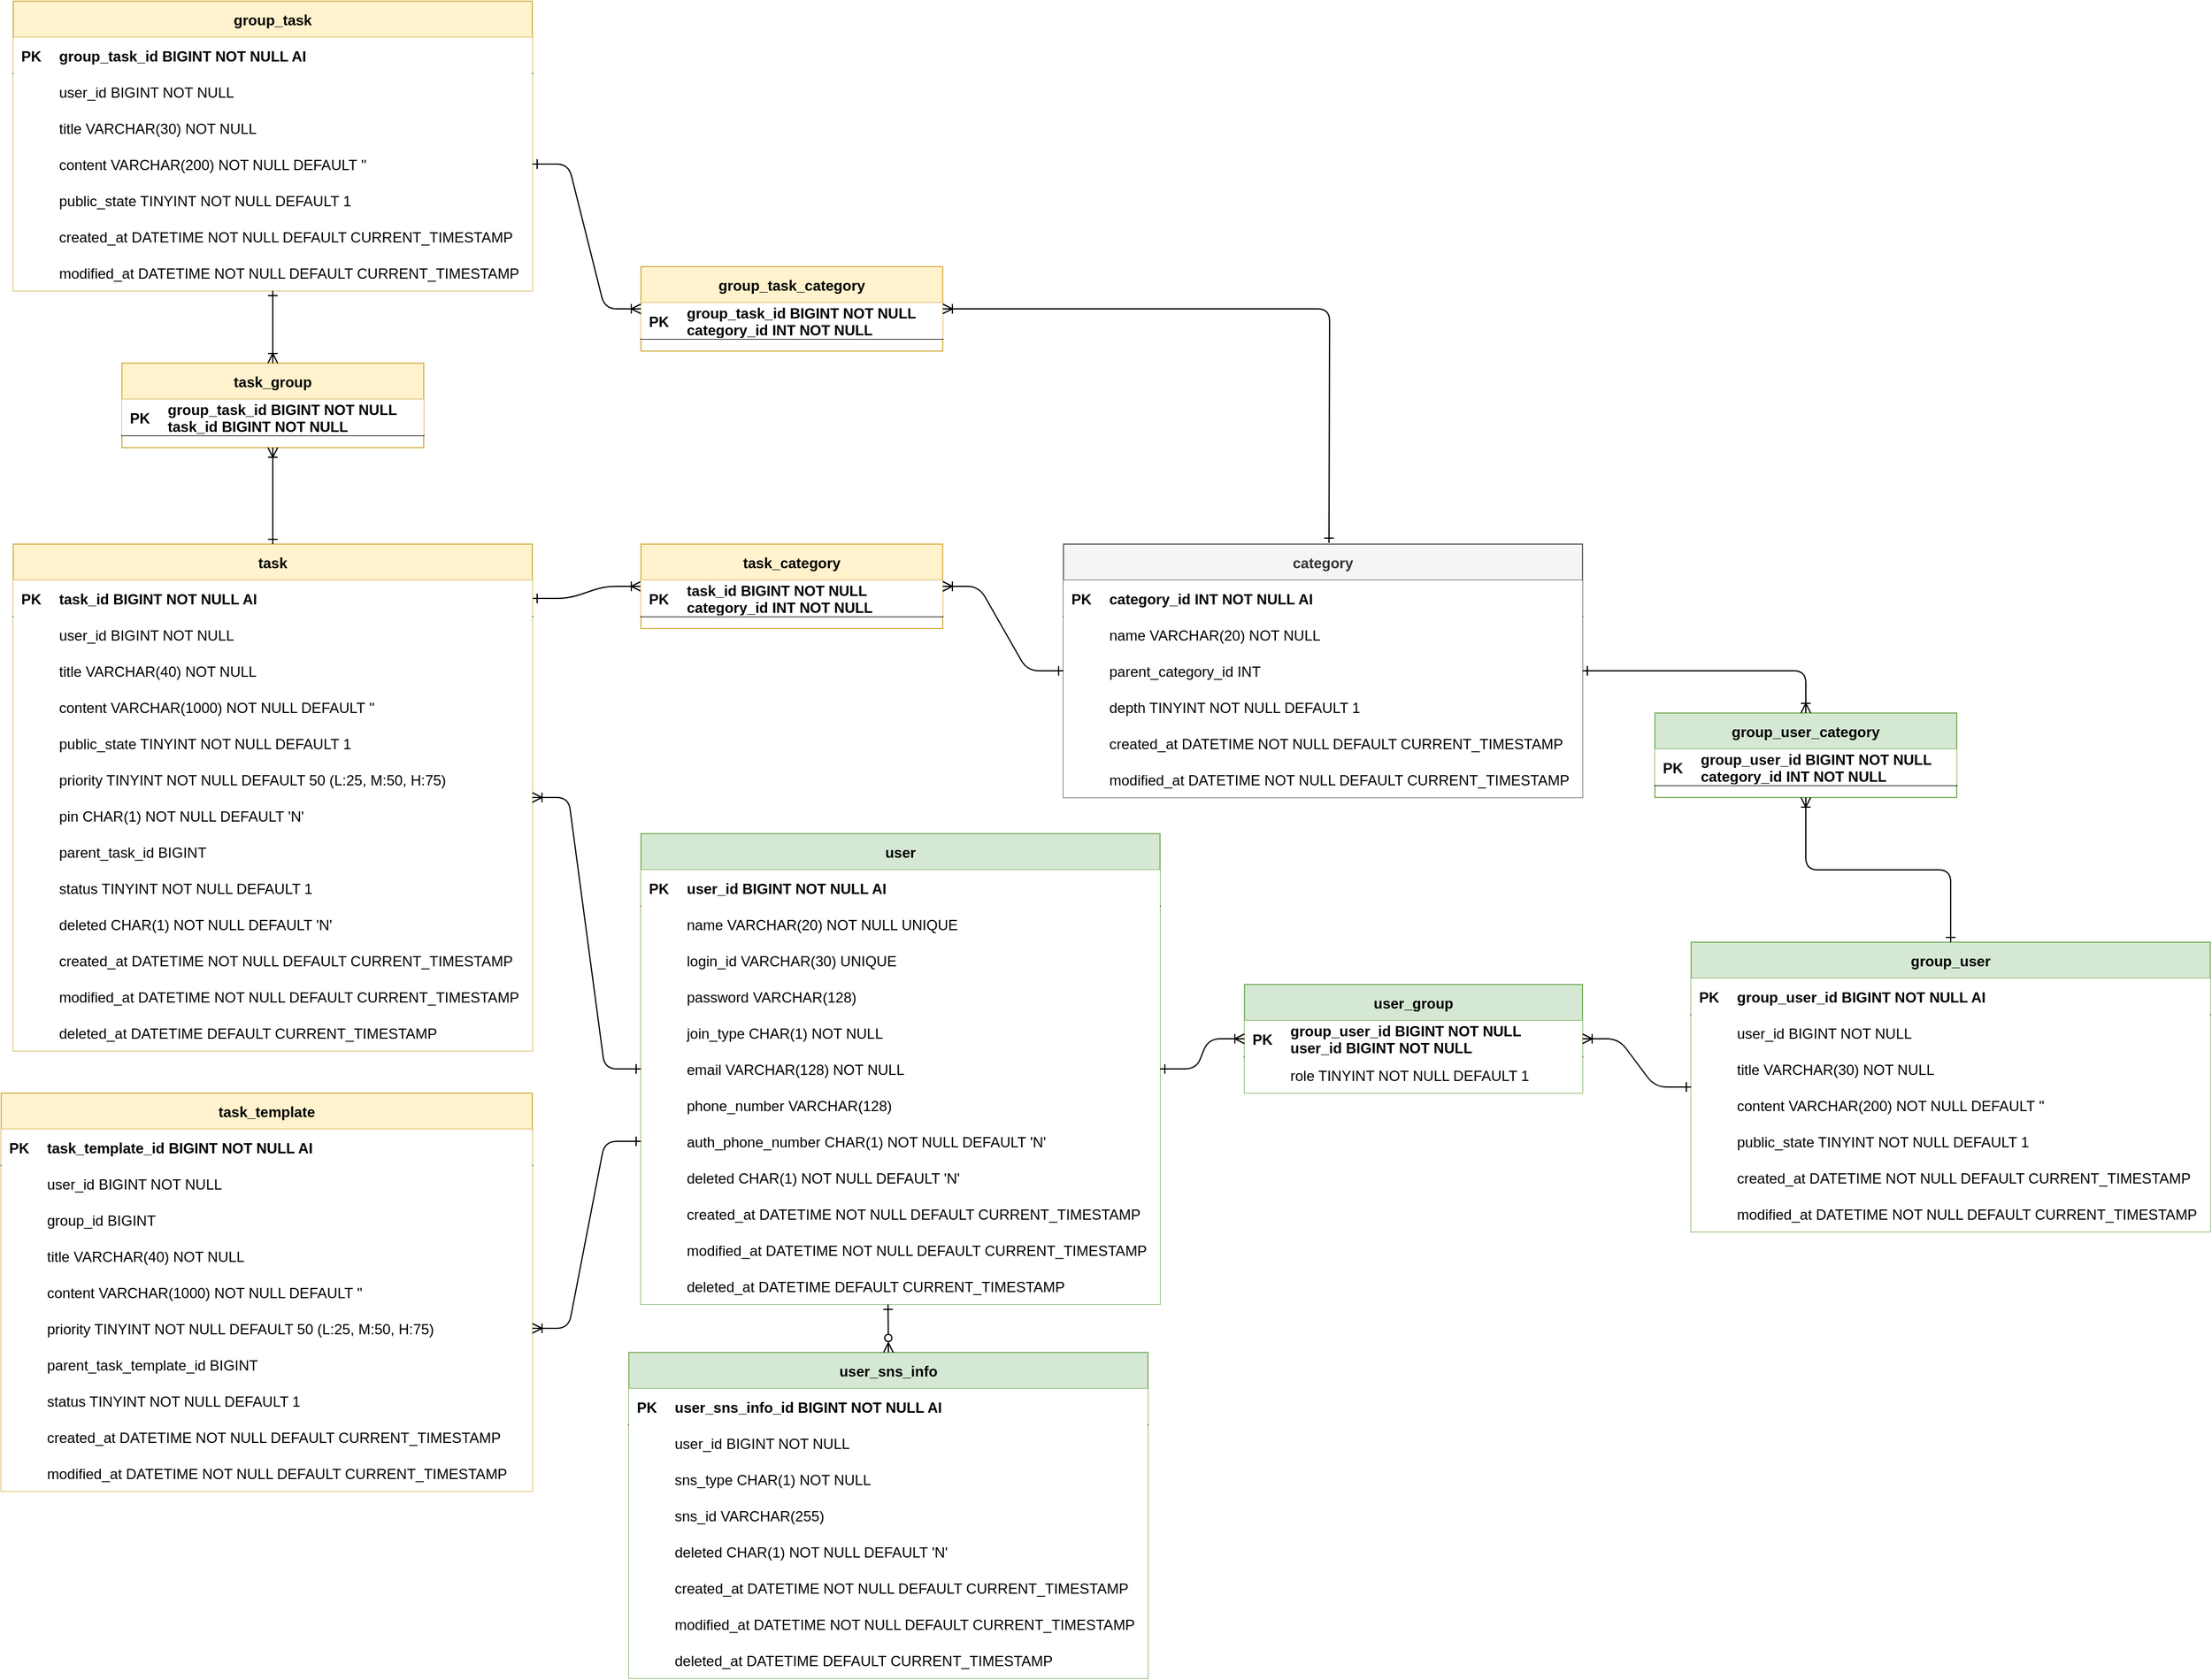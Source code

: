 <mxfile version="15.5.4" type="embed"><diagram id="R2lEEEUBdFMjLlhIrx00" name="Page-1"><mxGraphModel dx="1644" dy="1821" grid="1" gridSize="10" guides="1" tooltips="1" connect="1" arrows="1" fold="1" page="1" pageScale="1" pageWidth="850" pageHeight="1100" math="0" shadow="0" extFonts="Permanent Marker^https://fonts.googleapis.com/css?family=Permanent+Marker"><root><mxCell id="0"/><mxCell id="1" parent="0"/><mxCell id="C-vyLk0tnHw3VtMMgP7b-1" value="" style="edgeStyle=entityRelationEdgeStyle;endArrow=ERoneToMany;startArrow=ERone;endFill=0;startFill=0;" parent="1" source="C-vyLk0tnHw3VtMMgP7b-24" target="C-vyLk0tnHw3VtMMgP7b-2" edge="1"><mxGeometry width="100" height="100" relative="1" as="geometry"><mxPoint x="240" y="-30" as="sourcePoint"/><mxPoint x="380" y="-585" as="targetPoint"/></mxGeometry></mxCell><mxCell id="C-vyLk0tnHw3VtMMgP7b-2" value="task_category" style="shape=table;startSize=30;container=1;collapsible=1;childLayout=tableLayout;fixedRows=1;rowLines=0;fontStyle=1;align=center;resizeLast=1;flipV=0;fillColor=#fff2cc;strokeColor=#d6b656;" parent="1" vertex="1"><mxGeometry x="540" y="-630" width="250" height="70" as="geometry"/></mxCell><mxCell id="C-vyLk0tnHw3VtMMgP7b-3" value="" style="shape=partialRectangle;collapsible=0;dropTarget=0;pointerEvents=0;points=[[0,0.5],[1,0.5]];portConstraint=eastwest;top=0;left=0;right=0;bottom=1;" parent="C-vyLk0tnHw3VtMMgP7b-2" vertex="1"><mxGeometry y="30" width="250" height="30" as="geometry"/></mxCell><mxCell id="C-vyLk0tnHw3VtMMgP7b-4" value="PK" style="shape=partialRectangle;overflow=hidden;connectable=0;top=0;left=0;bottom=0;right=0;fontStyle=1;" parent="C-vyLk0tnHw3VtMMgP7b-3" vertex="1"><mxGeometry width="30" height="30" as="geometry"><mxRectangle width="30" height="30" as="alternateBounds"/></mxGeometry></mxCell><mxCell id="C-vyLk0tnHw3VtMMgP7b-5" value="task_id BIGINT NOT NULL&#10;category_id INT NOT NULL" style="shape=partialRectangle;overflow=hidden;connectable=0;top=0;left=0;bottom=0;right=0;align=left;spacingLeft=6;fontStyle=1;" parent="C-vyLk0tnHw3VtMMgP7b-3" vertex="1"><mxGeometry x="30" width="220" height="30" as="geometry"><mxRectangle width="220" height="30" as="alternateBounds"/></mxGeometry></mxCell><mxCell id="C-vyLk0tnHw3VtMMgP7b-23" value="task" style="shape=table;startSize=30;container=1;collapsible=1;childLayout=tableLayout;fixedRows=1;rowLines=0;fontStyle=1;align=center;resizeLast=1;flipV=0;flipH=0;fillColor=#fff2cc;strokeColor=#d6b656;" parent="1" vertex="1"><mxGeometry x="20" y="-630" width="430" height="420" as="geometry"/></mxCell><mxCell id="C-vyLk0tnHw3VtMMgP7b-24" value="" style="shape=partialRectangle;collapsible=0;dropTarget=0;pointerEvents=0;points=[[0,0.5],[1,0.5]];portConstraint=eastwest;top=0;left=0;right=0;bottom=1;" parent="C-vyLk0tnHw3VtMMgP7b-23" vertex="1"><mxGeometry y="30" width="430" height="30" as="geometry"/></mxCell><mxCell id="C-vyLk0tnHw3VtMMgP7b-25" value="PK" style="shape=partialRectangle;overflow=hidden;connectable=0;top=0;left=0;bottom=0;right=0;fontStyle=1;" parent="C-vyLk0tnHw3VtMMgP7b-24" vertex="1"><mxGeometry width="30" height="30" as="geometry"><mxRectangle width="30" height="30" as="alternateBounds"/></mxGeometry></mxCell><mxCell id="C-vyLk0tnHw3VtMMgP7b-26" value="task_id BIGINT NOT NULL AI" style="shape=partialRectangle;overflow=hidden;connectable=0;top=0;left=0;bottom=0;right=0;align=left;spacingLeft=6;fontStyle=1;" parent="C-vyLk0tnHw3VtMMgP7b-24" vertex="1"><mxGeometry x="30" width="400" height="30" as="geometry"><mxRectangle width="400" height="30" as="alternateBounds"/></mxGeometry></mxCell><mxCell id="j83zVd82UVNJNxqpEqZ9-1" value="" style="shape=partialRectangle;collapsible=0;dropTarget=0;pointerEvents=0;points=[[0,0.5],[1,0.5]];portConstraint=eastwest;top=0;left=0;right=0;bottom=0;" parent="C-vyLk0tnHw3VtMMgP7b-23" vertex="1"><mxGeometry y="60" width="430" height="30" as="geometry"/></mxCell><mxCell id="j83zVd82UVNJNxqpEqZ9-2" value="" style="shape=partialRectangle;overflow=hidden;connectable=0;top=0;left=0;bottom=0;right=0;" parent="j83zVd82UVNJNxqpEqZ9-1" vertex="1"><mxGeometry width="30" height="30" as="geometry"><mxRectangle width="30" height="30" as="alternateBounds"/></mxGeometry></mxCell><mxCell id="j83zVd82UVNJNxqpEqZ9-3" value="user_id BIGINT NOT NULL" style="shape=partialRectangle;overflow=hidden;connectable=0;top=0;left=0;bottom=0;right=0;align=left;spacingLeft=6;" parent="j83zVd82UVNJNxqpEqZ9-1" vertex="1"><mxGeometry x="30" width="400" height="30" as="geometry"><mxRectangle width="400" height="30" as="alternateBounds"/></mxGeometry></mxCell><mxCell id="C-vyLk0tnHw3VtMMgP7b-27" value="" style="shape=partialRectangle;collapsible=0;dropTarget=0;pointerEvents=0;points=[[0,0.5],[1,0.5]];portConstraint=eastwest;top=0;left=0;right=0;bottom=0;" parent="C-vyLk0tnHw3VtMMgP7b-23" vertex="1"><mxGeometry y="90" width="430" height="30" as="geometry"/></mxCell><mxCell id="C-vyLk0tnHw3VtMMgP7b-28" value="" style="shape=partialRectangle;overflow=hidden;connectable=0;top=0;left=0;bottom=0;right=0;" parent="C-vyLk0tnHw3VtMMgP7b-27" vertex="1"><mxGeometry width="30" height="30" as="geometry"><mxRectangle width="30" height="30" as="alternateBounds"/></mxGeometry></mxCell><mxCell id="C-vyLk0tnHw3VtMMgP7b-29" value="title VARCHAR(40) NOT NULL" style="shape=partialRectangle;overflow=hidden;connectable=0;top=0;left=0;bottom=0;right=0;align=left;spacingLeft=6;" parent="C-vyLk0tnHw3VtMMgP7b-27" vertex="1"><mxGeometry x="30" width="400" height="30" as="geometry"><mxRectangle width="400" height="30" as="alternateBounds"/></mxGeometry></mxCell><mxCell id="j83zVd82UVNJNxqpEqZ9-4" value="" style="shape=partialRectangle;collapsible=0;dropTarget=0;pointerEvents=0;points=[[0,0.5],[1,0.5]];portConstraint=eastwest;top=0;left=0;right=0;bottom=0;" parent="C-vyLk0tnHw3VtMMgP7b-23" vertex="1"><mxGeometry y="120" width="430" height="30" as="geometry"/></mxCell><mxCell id="j83zVd82UVNJNxqpEqZ9-5" value="" style="shape=partialRectangle;overflow=hidden;connectable=0;top=0;left=0;bottom=0;right=0;" parent="j83zVd82UVNJNxqpEqZ9-4" vertex="1"><mxGeometry width="30" height="30" as="geometry"><mxRectangle width="30" height="30" as="alternateBounds"/></mxGeometry></mxCell><mxCell id="j83zVd82UVNJNxqpEqZ9-6" value="content VARCHAR(1000) NOT NULL DEFAULT ''" style="shape=partialRectangle;overflow=hidden;connectable=0;top=0;left=0;bottom=0;right=0;align=left;spacingLeft=6;" parent="j83zVd82UVNJNxqpEqZ9-4" vertex="1"><mxGeometry x="30" width="400" height="30" as="geometry"><mxRectangle width="400" height="30" as="alternateBounds"/></mxGeometry></mxCell><mxCell id="j83zVd82UVNJNxqpEqZ9-7" value="" style="shape=partialRectangle;collapsible=0;dropTarget=0;pointerEvents=0;points=[[0,0.5],[1,0.5]];portConstraint=eastwest;top=0;left=0;right=0;bottom=0;" parent="C-vyLk0tnHw3VtMMgP7b-23" vertex="1"><mxGeometry y="150" width="430" height="30" as="geometry"/></mxCell><mxCell id="j83zVd82UVNJNxqpEqZ9-8" value="" style="shape=partialRectangle;overflow=hidden;connectable=0;top=0;left=0;bottom=0;right=0;" parent="j83zVd82UVNJNxqpEqZ9-7" vertex="1"><mxGeometry width="30" height="30" as="geometry"><mxRectangle width="30" height="30" as="alternateBounds"/></mxGeometry></mxCell><mxCell id="j83zVd82UVNJNxqpEqZ9-9" value="public_state TINYINT NOT NULL DEFAULT 1" style="shape=partialRectangle;overflow=hidden;connectable=0;top=0;left=0;bottom=0;right=0;align=left;spacingLeft=6;" parent="j83zVd82UVNJNxqpEqZ9-7" vertex="1"><mxGeometry x="30" width="400" height="30" as="geometry"><mxRectangle width="400" height="30" as="alternateBounds"/></mxGeometry></mxCell><mxCell id="j83zVd82UVNJNxqpEqZ9-10" value="" style="shape=partialRectangle;collapsible=0;dropTarget=0;pointerEvents=0;points=[[0,0.5],[1,0.5]];portConstraint=eastwest;top=0;left=0;right=0;bottom=0;" parent="C-vyLk0tnHw3VtMMgP7b-23" vertex="1"><mxGeometry y="180" width="430" height="30" as="geometry"/></mxCell><mxCell id="j83zVd82UVNJNxqpEqZ9-11" value="" style="shape=partialRectangle;overflow=hidden;connectable=0;top=0;left=0;bottom=0;right=0;" parent="j83zVd82UVNJNxqpEqZ9-10" vertex="1"><mxGeometry width="30" height="30" as="geometry"><mxRectangle width="30" height="30" as="alternateBounds"/></mxGeometry></mxCell><mxCell id="j83zVd82UVNJNxqpEqZ9-12" value="priority TINYINT NOT NULL DEFAULT 50 (L:25, M:50, H:75)" style="shape=partialRectangle;overflow=hidden;connectable=0;top=0;left=0;bottom=0;right=0;align=left;spacingLeft=6;" parent="j83zVd82UVNJNxqpEqZ9-10" vertex="1"><mxGeometry x="30" width="400" height="30" as="geometry"><mxRectangle width="400" height="30" as="alternateBounds"/></mxGeometry></mxCell><mxCell id="j83zVd82UVNJNxqpEqZ9-13" value="" style="shape=partialRectangle;collapsible=0;dropTarget=0;pointerEvents=0;points=[[0,0.5],[1,0.5]];portConstraint=eastwest;top=0;left=0;right=0;bottom=0;" parent="C-vyLk0tnHw3VtMMgP7b-23" vertex="1"><mxGeometry y="210" width="430" height="30" as="geometry"/></mxCell><mxCell id="j83zVd82UVNJNxqpEqZ9-14" value="" style="shape=partialRectangle;overflow=hidden;connectable=0;top=0;left=0;bottom=0;right=0;" parent="j83zVd82UVNJNxqpEqZ9-13" vertex="1"><mxGeometry width="30" height="30" as="geometry"><mxRectangle width="30" height="30" as="alternateBounds"/></mxGeometry></mxCell><mxCell id="j83zVd82UVNJNxqpEqZ9-15" value="pin CHAR(1) NOT NULL DEFAULT 'N'" style="shape=partialRectangle;overflow=hidden;connectable=0;top=0;left=0;bottom=0;right=0;align=left;spacingLeft=6;" parent="j83zVd82UVNJNxqpEqZ9-13" vertex="1"><mxGeometry x="30" width="400" height="30" as="geometry"><mxRectangle width="400" height="30" as="alternateBounds"/></mxGeometry></mxCell><mxCell id="j83zVd82UVNJNxqpEqZ9-19" value="" style="shape=partialRectangle;collapsible=0;dropTarget=0;pointerEvents=0;points=[[0,0.5],[1,0.5]];portConstraint=eastwest;top=0;left=0;right=0;bottom=0;" parent="C-vyLk0tnHw3VtMMgP7b-23" vertex="1"><mxGeometry y="240" width="430" height="30" as="geometry"/></mxCell><mxCell id="j83zVd82UVNJNxqpEqZ9-20" value="" style="shape=partialRectangle;overflow=hidden;connectable=0;top=0;left=0;bottom=0;right=0;" parent="j83zVd82UVNJNxqpEqZ9-19" vertex="1"><mxGeometry width="30" height="30" as="geometry"><mxRectangle width="30" height="30" as="alternateBounds"/></mxGeometry></mxCell><mxCell id="j83zVd82UVNJNxqpEqZ9-21" value="parent_task_id BIGINT" style="shape=partialRectangle;overflow=hidden;connectable=0;top=0;left=0;bottom=0;right=0;align=left;spacingLeft=6;" parent="j83zVd82UVNJNxqpEqZ9-19" vertex="1"><mxGeometry x="30" width="400" height="30" as="geometry"><mxRectangle width="400" height="30" as="alternateBounds"/></mxGeometry></mxCell><mxCell id="j83zVd82UVNJNxqpEqZ9-22" value="" style="shape=partialRectangle;collapsible=0;dropTarget=0;pointerEvents=0;points=[[0,0.5],[1,0.5]];portConstraint=eastwest;top=0;left=0;right=0;bottom=0;" parent="C-vyLk0tnHw3VtMMgP7b-23" vertex="1"><mxGeometry y="270" width="430" height="30" as="geometry"/></mxCell><mxCell id="j83zVd82UVNJNxqpEqZ9-23" value="" style="shape=partialRectangle;overflow=hidden;connectable=0;top=0;left=0;bottom=0;right=0;" parent="j83zVd82UVNJNxqpEqZ9-22" vertex="1"><mxGeometry width="30" height="30" as="geometry"><mxRectangle width="30" height="30" as="alternateBounds"/></mxGeometry></mxCell><mxCell id="j83zVd82UVNJNxqpEqZ9-24" value="status TINYINT NOT NULL DEFAULT 1" style="shape=partialRectangle;overflow=hidden;connectable=0;top=0;left=0;bottom=0;right=0;align=left;spacingLeft=6;" parent="j83zVd82UVNJNxqpEqZ9-22" vertex="1"><mxGeometry x="30" width="400" height="30" as="geometry"><mxRectangle width="400" height="30" as="alternateBounds"/></mxGeometry></mxCell><mxCell id="j83zVd82UVNJNxqpEqZ9-184" value="" style="shape=partialRectangle;collapsible=0;dropTarget=0;pointerEvents=0;points=[[0,0.5],[1,0.5]];portConstraint=eastwest;top=0;left=0;right=0;bottom=0;" parent="C-vyLk0tnHw3VtMMgP7b-23" vertex="1"><mxGeometry y="300" width="430" height="30" as="geometry"/></mxCell><mxCell id="j83zVd82UVNJNxqpEqZ9-185" value="" style="shape=partialRectangle;overflow=hidden;connectable=0;top=0;left=0;bottom=0;right=0;" parent="j83zVd82UVNJNxqpEqZ9-184" vertex="1"><mxGeometry width="30" height="30" as="geometry"><mxRectangle width="30" height="30" as="alternateBounds"/></mxGeometry></mxCell><mxCell id="j83zVd82UVNJNxqpEqZ9-186" value="deleted CHAR(1) NOT NULL DEFAULT 'N'" style="shape=partialRectangle;overflow=hidden;connectable=0;top=0;left=0;bottom=0;right=0;align=left;spacingLeft=6;" parent="j83zVd82UVNJNxqpEqZ9-184" vertex="1"><mxGeometry x="30" width="400" height="30" as="geometry"><mxRectangle width="400" height="30" as="alternateBounds"/></mxGeometry></mxCell><mxCell id="j83zVd82UVNJNxqpEqZ9-40" value="" style="shape=partialRectangle;collapsible=0;dropTarget=0;pointerEvents=0;points=[[0,0.5],[1,0.5]];portConstraint=eastwest;top=0;left=0;right=0;bottom=0;" parent="C-vyLk0tnHw3VtMMgP7b-23" vertex="1"><mxGeometry y="330" width="430" height="30" as="geometry"/></mxCell><mxCell id="j83zVd82UVNJNxqpEqZ9-41" value="" style="shape=partialRectangle;overflow=hidden;connectable=0;top=0;left=0;bottom=0;right=0;" parent="j83zVd82UVNJNxqpEqZ9-40" vertex="1"><mxGeometry width="30" height="30" as="geometry"><mxRectangle width="30" height="30" as="alternateBounds"/></mxGeometry></mxCell><mxCell id="j83zVd82UVNJNxqpEqZ9-42" value="created_at DATETIME NOT NULL DEFAULT CURRENT_TIMESTAMP" style="shape=partialRectangle;overflow=hidden;connectable=0;top=0;left=0;bottom=0;right=0;align=left;spacingLeft=6;" parent="j83zVd82UVNJNxqpEqZ9-40" vertex="1"><mxGeometry x="30" width="400" height="30" as="geometry"><mxRectangle width="400" height="30" as="alternateBounds"/></mxGeometry></mxCell><mxCell id="j83zVd82UVNJNxqpEqZ9-43" value="" style="shape=partialRectangle;collapsible=0;dropTarget=0;pointerEvents=0;points=[[0,0.5],[1,0.5]];portConstraint=eastwest;top=0;left=0;right=0;bottom=0;" parent="C-vyLk0tnHw3VtMMgP7b-23" vertex="1"><mxGeometry y="360" width="430" height="30" as="geometry"/></mxCell><mxCell id="j83zVd82UVNJNxqpEqZ9-44" value="" style="shape=partialRectangle;overflow=hidden;connectable=0;top=0;left=0;bottom=0;right=0;" parent="j83zVd82UVNJNxqpEqZ9-43" vertex="1"><mxGeometry width="30" height="30" as="geometry"><mxRectangle width="30" height="30" as="alternateBounds"/></mxGeometry></mxCell><mxCell id="j83zVd82UVNJNxqpEqZ9-45" value="modified_at DATETIME NOT NULL DEFAULT CURRENT_TIMESTAMP" style="shape=partialRectangle;overflow=hidden;connectable=0;top=0;left=0;bottom=0;right=0;align=left;spacingLeft=6;" parent="j83zVd82UVNJNxqpEqZ9-43" vertex="1"><mxGeometry x="30" width="400" height="30" as="geometry"><mxRectangle width="400" height="30" as="alternateBounds"/></mxGeometry></mxCell><mxCell id="3" value="" style="shape=partialRectangle;collapsible=0;dropTarget=0;pointerEvents=0;points=[[0,0.5],[1,0.5]];portConstraint=eastwest;top=0;left=0;right=0;bottom=0;" vertex="1" parent="C-vyLk0tnHw3VtMMgP7b-23"><mxGeometry y="390" width="430" height="30" as="geometry"/></mxCell><mxCell id="4" value="" style="shape=partialRectangle;overflow=hidden;connectable=0;top=0;left=0;bottom=0;right=0;" vertex="1" parent="3"><mxGeometry width="30" height="30" as="geometry"><mxRectangle width="30" height="30" as="alternateBounds"/></mxGeometry></mxCell><mxCell id="5" value="deleted_at DATETIME DEFAULT CURRENT_TIMESTAMP" style="shape=partialRectangle;overflow=hidden;connectable=0;top=0;left=0;bottom=0;right=0;align=left;spacingLeft=6;" vertex="1" parent="3"><mxGeometry x="30" width="400" height="30" as="geometry"><mxRectangle width="400" height="30" as="alternateBounds"/></mxGeometry></mxCell><mxCell id="j83zVd82UVNJNxqpEqZ9-93" value="category" style="shape=table;startSize=30;container=1;collapsible=1;childLayout=tableLayout;fixedRows=1;rowLines=0;fontStyle=1;align=center;resizeLast=1;flipV=0;fillColor=#f5f5f5;fontColor=#333333;strokeColor=#666666;" parent="1" vertex="1"><mxGeometry x="890" y="-630" width="430" height="210" as="geometry"/></mxCell><mxCell id="j83zVd82UVNJNxqpEqZ9-94" value="" style="shape=partialRectangle;collapsible=0;dropTarget=0;pointerEvents=0;points=[[0,0.5],[1,0.5]];portConstraint=eastwest;top=0;left=0;right=0;bottom=1;" parent="j83zVd82UVNJNxqpEqZ9-93" vertex="1"><mxGeometry y="30" width="430" height="30" as="geometry"/></mxCell><mxCell id="j83zVd82UVNJNxqpEqZ9-95" value="PK" style="shape=partialRectangle;overflow=hidden;connectable=0;top=0;left=0;bottom=0;right=0;fontStyle=1;" parent="j83zVd82UVNJNxqpEqZ9-94" vertex="1"><mxGeometry width="30" height="30" as="geometry"><mxRectangle width="30" height="30" as="alternateBounds"/></mxGeometry></mxCell><mxCell id="j83zVd82UVNJNxqpEqZ9-96" value="category_id INT NOT NULL AI" style="shape=partialRectangle;overflow=hidden;connectable=0;top=0;left=0;bottom=0;right=0;align=left;spacingLeft=6;fontStyle=1;" parent="j83zVd82UVNJNxqpEqZ9-94" vertex="1"><mxGeometry x="30" width="400" height="30" as="geometry"><mxRectangle width="400" height="30" as="alternateBounds"/></mxGeometry></mxCell><mxCell id="j83zVd82UVNJNxqpEqZ9-97" value="" style="shape=partialRectangle;collapsible=0;dropTarget=0;pointerEvents=0;points=[[0,0.5],[1,0.5]];portConstraint=eastwest;top=0;left=0;right=0;bottom=0;" parent="j83zVd82UVNJNxqpEqZ9-93" vertex="1"><mxGeometry y="60" width="430" height="30" as="geometry"/></mxCell><mxCell id="j83zVd82UVNJNxqpEqZ9-98" value="" style="shape=partialRectangle;overflow=hidden;connectable=0;top=0;left=0;bottom=0;right=0;" parent="j83zVd82UVNJNxqpEqZ9-97" vertex="1"><mxGeometry width="30" height="30" as="geometry"><mxRectangle width="30" height="30" as="alternateBounds"/></mxGeometry></mxCell><mxCell id="j83zVd82UVNJNxqpEqZ9-99" value="name VARCHAR(20) NOT NULL" style="shape=partialRectangle;overflow=hidden;connectable=0;top=0;left=0;bottom=0;right=0;align=left;spacingLeft=6;" parent="j83zVd82UVNJNxqpEqZ9-97" vertex="1"><mxGeometry x="30" width="400" height="30" as="geometry"><mxRectangle width="400" height="30" as="alternateBounds"/></mxGeometry></mxCell><mxCell id="j83zVd82UVNJNxqpEqZ9-107" value="" style="shape=partialRectangle;collapsible=0;dropTarget=0;pointerEvents=0;points=[[0,0.5],[1,0.5]];portConstraint=eastwest;top=0;left=0;right=0;bottom=0;" parent="j83zVd82UVNJNxqpEqZ9-93" vertex="1"><mxGeometry y="90" width="430" height="30" as="geometry"/></mxCell><mxCell id="j83zVd82UVNJNxqpEqZ9-108" value="" style="shape=partialRectangle;overflow=hidden;connectable=0;top=0;left=0;bottom=0;right=0;" parent="j83zVd82UVNJNxqpEqZ9-107" vertex="1"><mxGeometry width="30" height="30" as="geometry"><mxRectangle width="30" height="30" as="alternateBounds"/></mxGeometry></mxCell><mxCell id="j83zVd82UVNJNxqpEqZ9-109" value="parent_category_id INT" style="shape=partialRectangle;overflow=hidden;connectable=0;top=0;left=0;bottom=0;right=0;align=left;spacingLeft=6;" parent="j83zVd82UVNJNxqpEqZ9-107" vertex="1"><mxGeometry x="30" width="400" height="30" as="geometry"><mxRectangle width="400" height="30" as="alternateBounds"/></mxGeometry></mxCell><mxCell id="j83zVd82UVNJNxqpEqZ9-116" value="" style="shape=partialRectangle;collapsible=0;dropTarget=0;pointerEvents=0;points=[[0,0.5],[1,0.5]];portConstraint=eastwest;top=0;left=0;right=0;bottom=0;" parent="j83zVd82UVNJNxqpEqZ9-93" vertex="1"><mxGeometry y="120" width="430" height="30" as="geometry"/></mxCell><mxCell id="j83zVd82UVNJNxqpEqZ9-117" value="" style="shape=partialRectangle;overflow=hidden;connectable=0;top=0;left=0;bottom=0;right=0;" parent="j83zVd82UVNJNxqpEqZ9-116" vertex="1"><mxGeometry width="30" height="30" as="geometry"><mxRectangle width="30" height="30" as="alternateBounds"/></mxGeometry></mxCell><mxCell id="j83zVd82UVNJNxqpEqZ9-118" value="depth TINYINT NOT NULL DEFAULT 1" style="shape=partialRectangle;overflow=hidden;connectable=0;top=0;left=0;bottom=0;right=0;align=left;spacingLeft=6;" parent="j83zVd82UVNJNxqpEqZ9-116" vertex="1"><mxGeometry x="30" width="400" height="30" as="geometry"><mxRectangle width="400" height="30" as="alternateBounds"/></mxGeometry></mxCell><mxCell id="j83zVd82UVNJNxqpEqZ9-113" value="" style="shape=partialRectangle;collapsible=0;dropTarget=0;pointerEvents=0;points=[[0,0.5],[1,0.5]];portConstraint=eastwest;top=0;left=0;right=0;bottom=0;" parent="j83zVd82UVNJNxqpEqZ9-93" vertex="1"><mxGeometry y="150" width="430" height="30" as="geometry"/></mxCell><mxCell id="j83zVd82UVNJNxqpEqZ9-114" value="" style="shape=partialRectangle;overflow=hidden;connectable=0;top=0;left=0;bottom=0;right=0;" parent="j83zVd82UVNJNxqpEqZ9-113" vertex="1"><mxGeometry width="30" height="30" as="geometry"><mxRectangle width="30" height="30" as="alternateBounds"/></mxGeometry></mxCell><mxCell id="j83zVd82UVNJNxqpEqZ9-115" value="created_at DATETIME NOT NULL DEFAULT CURRENT_TIMESTAMP" style="shape=partialRectangle;overflow=hidden;connectable=0;top=0;left=0;bottom=0;right=0;align=left;spacingLeft=6;" parent="j83zVd82UVNJNxqpEqZ9-113" vertex="1"><mxGeometry x="30" width="400" height="30" as="geometry"><mxRectangle width="400" height="30" as="alternateBounds"/></mxGeometry></mxCell><mxCell id="j83zVd82UVNJNxqpEqZ9-110" value="" style="shape=partialRectangle;collapsible=0;dropTarget=0;pointerEvents=0;points=[[0,0.5],[1,0.5]];portConstraint=eastwest;top=0;left=0;right=0;bottom=0;" parent="j83zVd82UVNJNxqpEqZ9-93" vertex="1"><mxGeometry y="180" width="430" height="30" as="geometry"/></mxCell><mxCell id="j83zVd82UVNJNxqpEqZ9-111" value="" style="shape=partialRectangle;overflow=hidden;connectable=0;top=0;left=0;bottom=0;right=0;" parent="j83zVd82UVNJNxqpEqZ9-110" vertex="1"><mxGeometry width="30" height="30" as="geometry"><mxRectangle width="30" height="30" as="alternateBounds"/></mxGeometry></mxCell><mxCell id="j83zVd82UVNJNxqpEqZ9-112" value="modified_at DATETIME NOT NULL DEFAULT CURRENT_TIMESTAMP" style="shape=partialRectangle;overflow=hidden;connectable=0;top=0;left=0;bottom=0;right=0;align=left;spacingLeft=6;" parent="j83zVd82UVNJNxqpEqZ9-110" vertex="1"><mxGeometry x="30" width="400" height="30" as="geometry"><mxRectangle width="400" height="30" as="alternateBounds"/></mxGeometry></mxCell><mxCell id="j83zVd82UVNJNxqpEqZ9-103" value="" style="edgeStyle=entityRelationEdgeStyle;endArrow=ERone;startArrow=ERoneToMany;endFill=0;startFill=0;" parent="1" source="C-vyLk0tnHw3VtMMgP7b-2" target="j83zVd82UVNJNxqpEqZ9-93" edge="1"><mxGeometry width="100" height="100" relative="1" as="geometry"><mxPoint x="640" y="-595.25" as="sourcePoint"/><mxPoint x="700" y="-595.25" as="targetPoint"/></mxGeometry></mxCell><mxCell id="j83zVd82UVNJNxqpEqZ9-119" value="task_template" style="shape=table;startSize=30;container=1;collapsible=1;childLayout=tableLayout;fixedRows=1;rowLines=0;fontStyle=1;align=center;resizeLast=1;fillColor=#fff2cc;strokeColor=#d6b656;" parent="1" vertex="1"><mxGeometry x="10" y="-175" width="440" height="330" as="geometry"/></mxCell><mxCell id="j83zVd82UVNJNxqpEqZ9-120" value="" style="shape=partialRectangle;collapsible=0;dropTarget=0;pointerEvents=0;points=[[0,0.5],[1,0.5]];portConstraint=eastwest;top=0;left=0;right=0;bottom=1;" parent="j83zVd82UVNJNxqpEqZ9-119" vertex="1"><mxGeometry y="30" width="440" height="30" as="geometry"/></mxCell><mxCell id="j83zVd82UVNJNxqpEqZ9-121" value="PK" style="shape=partialRectangle;overflow=hidden;connectable=0;top=0;left=0;bottom=0;right=0;fontStyle=1;" parent="j83zVd82UVNJNxqpEqZ9-120" vertex="1"><mxGeometry width="30" height="30" as="geometry"><mxRectangle width="30" height="30" as="alternateBounds"/></mxGeometry></mxCell><mxCell id="j83zVd82UVNJNxqpEqZ9-122" value="task_template_id BIGINT NOT NULL AI" style="shape=partialRectangle;overflow=hidden;connectable=0;top=0;left=0;bottom=0;right=0;align=left;spacingLeft=6;fontStyle=1;" parent="j83zVd82UVNJNxqpEqZ9-120" vertex="1"><mxGeometry x="30" width="410" height="30" as="geometry"><mxRectangle width="410" height="30" as="alternateBounds"/></mxGeometry></mxCell><mxCell id="j83zVd82UVNJNxqpEqZ9-123" value="" style="shape=partialRectangle;collapsible=0;dropTarget=0;pointerEvents=0;points=[[0,0.5],[1,0.5]];portConstraint=eastwest;top=0;left=0;right=0;bottom=0;" parent="j83zVd82UVNJNxqpEqZ9-119" vertex="1"><mxGeometry y="60" width="440" height="30" as="geometry"/></mxCell><mxCell id="j83zVd82UVNJNxqpEqZ9-124" value="" style="shape=partialRectangle;overflow=hidden;connectable=0;top=0;left=0;bottom=0;right=0;" parent="j83zVd82UVNJNxqpEqZ9-123" vertex="1"><mxGeometry width="30" height="30" as="geometry"><mxRectangle width="30" height="30" as="alternateBounds"/></mxGeometry></mxCell><mxCell id="j83zVd82UVNJNxqpEqZ9-125" value="user_id BIGINT NOT NULL" style="shape=partialRectangle;overflow=hidden;connectable=0;top=0;left=0;bottom=0;right=0;align=left;spacingLeft=6;" parent="j83zVd82UVNJNxqpEqZ9-123" vertex="1"><mxGeometry x="30" width="410" height="30" as="geometry"><mxRectangle width="410" height="30" as="alternateBounds"/></mxGeometry></mxCell><mxCell id="j83zVd82UVNJNxqpEqZ9-445" value="" style="shape=partialRectangle;collapsible=0;dropTarget=0;pointerEvents=0;points=[[0,0.5],[1,0.5]];portConstraint=eastwest;top=0;left=0;right=0;bottom=0;" parent="j83zVd82UVNJNxqpEqZ9-119" vertex="1"><mxGeometry y="90" width="440" height="30" as="geometry"/></mxCell><mxCell id="j83zVd82UVNJNxqpEqZ9-446" value="" style="shape=partialRectangle;overflow=hidden;connectable=0;top=0;left=0;bottom=0;right=0;" parent="j83zVd82UVNJNxqpEqZ9-445" vertex="1"><mxGeometry width="30" height="30" as="geometry"><mxRectangle width="30" height="30" as="alternateBounds"/></mxGeometry></mxCell><mxCell id="j83zVd82UVNJNxqpEqZ9-447" value="group_id BIGINT" style="shape=partialRectangle;overflow=hidden;connectable=0;top=0;left=0;bottom=0;right=0;align=left;spacingLeft=6;" parent="j83zVd82UVNJNxqpEqZ9-445" vertex="1"><mxGeometry x="30" width="410" height="30" as="geometry"><mxRectangle width="410" height="30" as="alternateBounds"/></mxGeometry></mxCell><mxCell id="j83zVd82UVNJNxqpEqZ9-126" value="" style="shape=partialRectangle;collapsible=0;dropTarget=0;pointerEvents=0;points=[[0,0.5],[1,0.5]];portConstraint=eastwest;top=0;left=0;right=0;bottom=0;" parent="j83zVd82UVNJNxqpEqZ9-119" vertex="1"><mxGeometry y="120" width="440" height="30" as="geometry"/></mxCell><mxCell id="j83zVd82UVNJNxqpEqZ9-127" value="" style="shape=partialRectangle;overflow=hidden;connectable=0;top=0;left=0;bottom=0;right=0;" parent="j83zVd82UVNJNxqpEqZ9-126" vertex="1"><mxGeometry width="30" height="30" as="geometry"><mxRectangle width="30" height="30" as="alternateBounds"/></mxGeometry></mxCell><mxCell id="j83zVd82UVNJNxqpEqZ9-128" value="title VARCHAR(40) NOT NULL" style="shape=partialRectangle;overflow=hidden;connectable=0;top=0;left=0;bottom=0;right=0;align=left;spacingLeft=6;" parent="j83zVd82UVNJNxqpEqZ9-126" vertex="1"><mxGeometry x="30" width="410" height="30" as="geometry"><mxRectangle width="410" height="30" as="alternateBounds"/></mxGeometry></mxCell><mxCell id="j83zVd82UVNJNxqpEqZ9-129" value="" style="shape=partialRectangle;collapsible=0;dropTarget=0;pointerEvents=0;points=[[0,0.5],[1,0.5]];portConstraint=eastwest;top=0;left=0;right=0;bottom=0;" parent="j83zVd82UVNJNxqpEqZ9-119" vertex="1"><mxGeometry y="150" width="440" height="30" as="geometry"/></mxCell><mxCell id="j83zVd82UVNJNxqpEqZ9-130" value="" style="shape=partialRectangle;overflow=hidden;connectable=0;top=0;left=0;bottom=0;right=0;" parent="j83zVd82UVNJNxqpEqZ9-129" vertex="1"><mxGeometry width="30" height="30" as="geometry"><mxRectangle width="30" height="30" as="alternateBounds"/></mxGeometry></mxCell><mxCell id="j83zVd82UVNJNxqpEqZ9-131" value="content VARCHAR(1000) NOT NULL DEFAULT ''" style="shape=partialRectangle;overflow=hidden;connectable=0;top=0;left=0;bottom=0;right=0;align=left;spacingLeft=6;" parent="j83zVd82UVNJNxqpEqZ9-129" vertex="1"><mxGeometry x="30" width="410" height="30" as="geometry"><mxRectangle width="410" height="30" as="alternateBounds"/></mxGeometry></mxCell><mxCell id="j83zVd82UVNJNxqpEqZ9-153" value="" style="shape=partialRectangle;collapsible=0;dropTarget=0;pointerEvents=0;points=[[0,0.5],[1,0.5]];portConstraint=eastwest;top=0;left=0;right=0;bottom=0;" parent="j83zVd82UVNJNxqpEqZ9-119" vertex="1"><mxGeometry y="180" width="440" height="30" as="geometry"/></mxCell><mxCell id="j83zVd82UVNJNxqpEqZ9-154" value="" style="shape=partialRectangle;overflow=hidden;connectable=0;top=0;left=0;bottom=0;right=0;" parent="j83zVd82UVNJNxqpEqZ9-153" vertex="1"><mxGeometry width="30" height="30" as="geometry"><mxRectangle width="30" height="30" as="alternateBounds"/></mxGeometry></mxCell><mxCell id="j83zVd82UVNJNxqpEqZ9-155" value="priority TINYINT NOT NULL DEFAULT 50 (L:25, M:50, H:75)" style="shape=partialRectangle;overflow=hidden;connectable=0;top=0;left=0;bottom=0;right=0;align=left;spacingLeft=6;" parent="j83zVd82UVNJNxqpEqZ9-153" vertex="1"><mxGeometry x="30" width="410" height="30" as="geometry"><mxRectangle width="410" height="30" as="alternateBounds"/></mxGeometry></mxCell><mxCell id="j83zVd82UVNJNxqpEqZ9-178" value="" style="shape=partialRectangle;collapsible=0;dropTarget=0;pointerEvents=0;points=[[0,0.5],[1,0.5]];portConstraint=eastwest;top=0;left=0;right=0;bottom=0;" parent="j83zVd82UVNJNxqpEqZ9-119" vertex="1"><mxGeometry y="210" width="440" height="30" as="geometry"/></mxCell><mxCell id="j83zVd82UVNJNxqpEqZ9-179" value="" style="shape=partialRectangle;overflow=hidden;connectable=0;top=0;left=0;bottom=0;right=0;" parent="j83zVd82UVNJNxqpEqZ9-178" vertex="1"><mxGeometry width="30" height="30" as="geometry"><mxRectangle width="30" height="30" as="alternateBounds"/></mxGeometry></mxCell><mxCell id="j83zVd82UVNJNxqpEqZ9-180" value="parent_task_template_id BIGINT" style="shape=partialRectangle;overflow=hidden;connectable=0;top=0;left=0;bottom=0;right=0;align=left;spacingLeft=6;" parent="j83zVd82UVNJNxqpEqZ9-178" vertex="1"><mxGeometry x="30" width="410" height="30" as="geometry"><mxRectangle width="410" height="30" as="alternateBounds"/></mxGeometry></mxCell><mxCell id="j83zVd82UVNJNxqpEqZ9-181" value="" style="shape=partialRectangle;collapsible=0;dropTarget=0;pointerEvents=0;points=[[0,0.5],[1,0.5]];portConstraint=eastwest;top=0;left=0;right=0;bottom=0;" parent="j83zVd82UVNJNxqpEqZ9-119" vertex="1"><mxGeometry y="240" width="440" height="30" as="geometry"/></mxCell><mxCell id="j83zVd82UVNJNxqpEqZ9-182" value="" style="shape=partialRectangle;overflow=hidden;connectable=0;top=0;left=0;bottom=0;right=0;" parent="j83zVd82UVNJNxqpEqZ9-181" vertex="1"><mxGeometry width="30" height="30" as="geometry"><mxRectangle width="30" height="30" as="alternateBounds"/></mxGeometry></mxCell><mxCell id="j83zVd82UVNJNxqpEqZ9-183" value="status TINYINT NOT NULL DEFAULT 1" style="shape=partialRectangle;overflow=hidden;connectable=0;top=0;left=0;bottom=0;right=0;align=left;spacingLeft=6;" parent="j83zVd82UVNJNxqpEqZ9-181" vertex="1"><mxGeometry x="30" width="410" height="30" as="geometry"><mxRectangle width="410" height="30" as="alternateBounds"/></mxGeometry></mxCell><mxCell id="j83zVd82UVNJNxqpEqZ9-147" value="" style="shape=partialRectangle;collapsible=0;dropTarget=0;pointerEvents=0;points=[[0,0.5],[1,0.5]];portConstraint=eastwest;top=0;left=0;right=0;bottom=0;" parent="j83zVd82UVNJNxqpEqZ9-119" vertex="1"><mxGeometry y="270" width="440" height="30" as="geometry"/></mxCell><mxCell id="j83zVd82UVNJNxqpEqZ9-148" value="" style="shape=partialRectangle;overflow=hidden;connectable=0;top=0;left=0;bottom=0;right=0;" parent="j83zVd82UVNJNxqpEqZ9-147" vertex="1"><mxGeometry width="30" height="30" as="geometry"><mxRectangle width="30" height="30" as="alternateBounds"/></mxGeometry></mxCell><mxCell id="j83zVd82UVNJNxqpEqZ9-149" value="created_at DATETIME NOT NULL DEFAULT CURRENT_TIMESTAMP" style="shape=partialRectangle;overflow=hidden;connectable=0;top=0;left=0;bottom=0;right=0;align=left;spacingLeft=6;" parent="j83zVd82UVNJNxqpEqZ9-147" vertex="1"><mxGeometry x="30" width="410" height="30" as="geometry"><mxRectangle width="410" height="30" as="alternateBounds"/></mxGeometry></mxCell><mxCell id="j83zVd82UVNJNxqpEqZ9-150" value="" style="shape=partialRectangle;collapsible=0;dropTarget=0;pointerEvents=0;points=[[0,0.5],[1,0.5]];portConstraint=eastwest;top=0;left=0;right=0;bottom=0;" parent="j83zVd82UVNJNxqpEqZ9-119" vertex="1"><mxGeometry y="300" width="440" height="30" as="geometry"/></mxCell><mxCell id="j83zVd82UVNJNxqpEqZ9-151" value="" style="shape=partialRectangle;overflow=hidden;connectable=0;top=0;left=0;bottom=0;right=0;" parent="j83zVd82UVNJNxqpEqZ9-150" vertex="1"><mxGeometry width="30" height="30" as="geometry"><mxRectangle width="30" height="30" as="alternateBounds"/></mxGeometry></mxCell><mxCell id="j83zVd82UVNJNxqpEqZ9-152" value="modified_at DATETIME NOT NULL DEFAULT CURRENT_TIMESTAMP" style="shape=partialRectangle;overflow=hidden;connectable=0;top=0;left=0;bottom=0;right=0;align=left;spacingLeft=6;" parent="j83zVd82UVNJNxqpEqZ9-150" vertex="1"><mxGeometry x="30" width="410" height="30" as="geometry"><mxRectangle width="410" height="30" as="alternateBounds"/></mxGeometry></mxCell><mxCell id="j83zVd82UVNJNxqpEqZ9-156" value="group_task" style="shape=table;startSize=30;container=1;collapsible=1;childLayout=tableLayout;fixedRows=1;rowLines=0;fontStyle=1;align=center;resizeLast=1;fillColor=#fff2cc;strokeColor=#d6b656;" parent="1" vertex="1"><mxGeometry x="20" y="-1080" width="430" height="240" as="geometry"/></mxCell><mxCell id="j83zVd82UVNJNxqpEqZ9-157" value="" style="shape=partialRectangle;collapsible=0;dropTarget=0;pointerEvents=0;points=[[0,0.5],[1,0.5]];portConstraint=eastwest;top=0;left=0;right=0;bottom=1;" parent="j83zVd82UVNJNxqpEqZ9-156" vertex="1"><mxGeometry y="30" width="430" height="30" as="geometry"/></mxCell><mxCell id="j83zVd82UVNJNxqpEqZ9-158" value="PK" style="shape=partialRectangle;overflow=hidden;connectable=0;top=0;left=0;bottom=0;right=0;fontStyle=1;" parent="j83zVd82UVNJNxqpEqZ9-157" vertex="1"><mxGeometry width="30" height="30" as="geometry"><mxRectangle width="30" height="30" as="alternateBounds"/></mxGeometry></mxCell><mxCell id="j83zVd82UVNJNxqpEqZ9-159" value="group_task_id BIGINT NOT NULL AI" style="shape=partialRectangle;overflow=hidden;connectable=0;top=0;left=0;bottom=0;right=0;align=left;spacingLeft=6;fontStyle=1;" parent="j83zVd82UVNJNxqpEqZ9-157" vertex="1"><mxGeometry x="30" width="400" height="30" as="geometry"><mxRectangle width="400" height="30" as="alternateBounds"/></mxGeometry></mxCell><mxCell id="j83zVd82UVNJNxqpEqZ9-160" value="" style="shape=partialRectangle;collapsible=0;dropTarget=0;pointerEvents=0;points=[[0,0.5],[1,0.5]];portConstraint=eastwest;top=0;left=0;right=0;bottom=0;" parent="j83zVd82UVNJNxqpEqZ9-156" vertex="1"><mxGeometry y="60" width="430" height="30" as="geometry"/></mxCell><mxCell id="j83zVd82UVNJNxqpEqZ9-161" value="" style="shape=partialRectangle;overflow=hidden;connectable=0;top=0;left=0;bottom=0;right=0;" parent="j83zVd82UVNJNxqpEqZ9-160" vertex="1"><mxGeometry width="30" height="30" as="geometry"><mxRectangle width="30" height="30" as="alternateBounds"/></mxGeometry></mxCell><mxCell id="j83zVd82UVNJNxqpEqZ9-162" value="user_id BIGINT NOT NULL" style="shape=partialRectangle;overflow=hidden;connectable=0;top=0;left=0;bottom=0;right=0;align=left;spacingLeft=6;" parent="j83zVd82UVNJNxqpEqZ9-160" vertex="1"><mxGeometry x="30" width="400" height="30" as="geometry"><mxRectangle width="400" height="30" as="alternateBounds"/></mxGeometry></mxCell><mxCell id="j83zVd82UVNJNxqpEqZ9-163" value="" style="shape=partialRectangle;collapsible=0;dropTarget=0;pointerEvents=0;points=[[0,0.5],[1,0.5]];portConstraint=eastwest;top=0;left=0;right=0;bottom=0;" parent="j83zVd82UVNJNxqpEqZ9-156" vertex="1"><mxGeometry y="90" width="430" height="30" as="geometry"/></mxCell><mxCell id="j83zVd82UVNJNxqpEqZ9-164" value="" style="shape=partialRectangle;overflow=hidden;connectable=0;top=0;left=0;bottom=0;right=0;" parent="j83zVd82UVNJNxqpEqZ9-163" vertex="1"><mxGeometry width="30" height="30" as="geometry"><mxRectangle width="30" height="30" as="alternateBounds"/></mxGeometry></mxCell><mxCell id="j83zVd82UVNJNxqpEqZ9-165" value="title VARCHAR(30) NOT NULL" style="shape=partialRectangle;overflow=hidden;connectable=0;top=0;left=0;bottom=0;right=0;align=left;spacingLeft=6;" parent="j83zVd82UVNJNxqpEqZ9-163" vertex="1"><mxGeometry x="30" width="400" height="30" as="geometry"><mxRectangle width="400" height="30" as="alternateBounds"/></mxGeometry></mxCell><mxCell id="j83zVd82UVNJNxqpEqZ9-166" value="" style="shape=partialRectangle;collapsible=0;dropTarget=0;pointerEvents=0;points=[[0,0.5],[1,0.5]];portConstraint=eastwest;top=0;left=0;right=0;bottom=0;" parent="j83zVd82UVNJNxqpEqZ9-156" vertex="1"><mxGeometry y="120" width="430" height="30" as="geometry"/></mxCell><mxCell id="j83zVd82UVNJNxqpEqZ9-167" value="" style="shape=partialRectangle;overflow=hidden;connectable=0;top=0;left=0;bottom=0;right=0;" parent="j83zVd82UVNJNxqpEqZ9-166" vertex="1"><mxGeometry width="30" height="30" as="geometry"><mxRectangle width="30" height="30" as="alternateBounds"/></mxGeometry></mxCell><mxCell id="j83zVd82UVNJNxqpEqZ9-168" value="content VARCHAR(200) NOT NULL DEFAULT ''" style="shape=partialRectangle;overflow=hidden;connectable=0;top=0;left=0;bottom=0;right=0;align=left;spacingLeft=6;" parent="j83zVd82UVNJNxqpEqZ9-166" vertex="1"><mxGeometry x="30" width="400" height="30" as="geometry"><mxRectangle width="400" height="30" as="alternateBounds"/></mxGeometry></mxCell><mxCell id="j83zVd82UVNJNxqpEqZ9-423" value="" style="shape=partialRectangle;collapsible=0;dropTarget=0;pointerEvents=0;points=[[0,0.5],[1,0.5]];portConstraint=eastwest;top=0;left=0;right=0;bottom=0;" parent="j83zVd82UVNJNxqpEqZ9-156" vertex="1"><mxGeometry y="150" width="430" height="30" as="geometry"/></mxCell><mxCell id="j83zVd82UVNJNxqpEqZ9-424" value="" style="shape=partialRectangle;overflow=hidden;connectable=0;top=0;left=0;bottom=0;right=0;" parent="j83zVd82UVNJNxqpEqZ9-423" vertex="1"><mxGeometry width="30" height="30" as="geometry"><mxRectangle width="30" height="30" as="alternateBounds"/></mxGeometry></mxCell><mxCell id="j83zVd82UVNJNxqpEqZ9-425" value="public_state TINYINT NOT NULL DEFAULT 1" style="shape=partialRectangle;overflow=hidden;connectable=0;top=0;left=0;bottom=0;right=0;align=left;spacingLeft=6;" parent="j83zVd82UVNJNxqpEqZ9-423" vertex="1"><mxGeometry x="30" width="400" height="30" as="geometry"><mxRectangle width="400" height="30" as="alternateBounds"/></mxGeometry></mxCell><mxCell id="j83zVd82UVNJNxqpEqZ9-172" value="" style="shape=partialRectangle;collapsible=0;dropTarget=0;pointerEvents=0;points=[[0,0.5],[1,0.5]];portConstraint=eastwest;top=0;left=0;right=0;bottom=0;" parent="j83zVd82UVNJNxqpEqZ9-156" vertex="1"><mxGeometry y="180" width="430" height="30" as="geometry"/></mxCell><mxCell id="j83zVd82UVNJNxqpEqZ9-173" value="" style="shape=partialRectangle;overflow=hidden;connectable=0;top=0;left=0;bottom=0;right=0;" parent="j83zVd82UVNJNxqpEqZ9-172" vertex="1"><mxGeometry width="30" height="30" as="geometry"><mxRectangle width="30" height="30" as="alternateBounds"/></mxGeometry></mxCell><mxCell id="j83zVd82UVNJNxqpEqZ9-174" value="created_at DATETIME NOT NULL DEFAULT CURRENT_TIMESTAMP" style="shape=partialRectangle;overflow=hidden;connectable=0;top=0;left=0;bottom=0;right=0;align=left;spacingLeft=6;" parent="j83zVd82UVNJNxqpEqZ9-172" vertex="1"><mxGeometry x="30" width="400" height="30" as="geometry"><mxRectangle width="400" height="30" as="alternateBounds"/></mxGeometry></mxCell><mxCell id="j83zVd82UVNJNxqpEqZ9-175" value="" style="shape=partialRectangle;collapsible=0;dropTarget=0;pointerEvents=0;points=[[0,0.5],[1,0.5]];portConstraint=eastwest;top=0;left=0;right=0;bottom=0;" parent="j83zVd82UVNJNxqpEqZ9-156" vertex="1"><mxGeometry y="210" width="430" height="30" as="geometry"/></mxCell><mxCell id="j83zVd82UVNJNxqpEqZ9-176" value="" style="shape=partialRectangle;overflow=hidden;connectable=0;top=0;left=0;bottom=0;right=0;" parent="j83zVd82UVNJNxqpEqZ9-175" vertex="1"><mxGeometry width="30" height="30" as="geometry"><mxRectangle width="30" height="30" as="alternateBounds"/></mxGeometry></mxCell><mxCell id="j83zVd82UVNJNxqpEqZ9-177" value="modified_at DATETIME NOT NULL DEFAULT CURRENT_TIMESTAMP" style="shape=partialRectangle;overflow=hidden;connectable=0;top=0;left=0;bottom=0;right=0;align=left;spacingLeft=6;" parent="j83zVd82UVNJNxqpEqZ9-175" vertex="1"><mxGeometry x="30" width="400" height="30" as="geometry"><mxRectangle width="400" height="30" as="alternateBounds"/></mxGeometry></mxCell><mxCell id="j83zVd82UVNJNxqpEqZ9-212" value="task_group" style="shape=table;startSize=30;container=1;collapsible=1;childLayout=tableLayout;fixedRows=1;rowLines=0;fontStyle=1;align=center;resizeLast=1;fillColor=#fff2cc;strokeColor=#d6b656;" parent="1" vertex="1"><mxGeometry x="110" y="-780" width="250" height="70" as="geometry"/></mxCell><mxCell id="j83zVd82UVNJNxqpEqZ9-213" value="" style="shape=partialRectangle;collapsible=0;dropTarget=0;pointerEvents=0;points=[[0,0.5],[1,0.5]];portConstraint=eastwest;top=0;left=0;right=0;bottom=1;" parent="j83zVd82UVNJNxqpEqZ9-212" vertex="1"><mxGeometry y="30" width="250" height="30" as="geometry"/></mxCell><mxCell id="j83zVd82UVNJNxqpEqZ9-214" value="PK" style="shape=partialRectangle;overflow=hidden;connectable=0;top=0;left=0;bottom=0;right=0;fontStyle=1;" parent="j83zVd82UVNJNxqpEqZ9-213" vertex="1"><mxGeometry width="30" height="30" as="geometry"><mxRectangle width="30" height="30" as="alternateBounds"/></mxGeometry></mxCell><mxCell id="j83zVd82UVNJNxqpEqZ9-215" value="group_task_id BIGINT NOT NULL&#10;task_id BIGINT NOT NULL" style="shape=partialRectangle;overflow=hidden;connectable=0;top=0;left=0;bottom=0;right=0;align=left;spacingLeft=6;fontStyle=1;" parent="j83zVd82UVNJNxqpEqZ9-213" vertex="1"><mxGeometry x="30" width="220" height="30" as="geometry"><mxRectangle width="220" height="30" as="alternateBounds"/></mxGeometry></mxCell><mxCell id="j83zVd82UVNJNxqpEqZ9-258" value="" style="endArrow=ERone;startArrow=ERoneToMany;endFill=0;startFill=0;entryX=0.5;entryY=0;entryDx=0;entryDy=0;" parent="1" target="C-vyLk0tnHw3VtMMgP7b-23" edge="1"><mxGeometry width="100" height="100" relative="1" as="geometry"><mxPoint x="235" y="-710" as="sourcePoint"/><mxPoint x="235" y="-640" as="targetPoint"/></mxGeometry></mxCell><mxCell id="j83zVd82UVNJNxqpEqZ9-260" value="" style="endArrow=ERone;startArrow=ERoneToMany;endFill=0;startFill=0;" parent="1" source="j83zVd82UVNJNxqpEqZ9-212" edge="1"><mxGeometry width="100" height="100" relative="1" as="geometry"><mxPoint x="235" y="-780" as="sourcePoint"/><mxPoint x="235" y="-840" as="targetPoint"/></mxGeometry></mxCell><mxCell id="j83zVd82UVNJNxqpEqZ9-261" value="user" style="shape=table;startSize=30;container=1;collapsible=1;childLayout=tableLayout;fixedRows=1;rowLines=0;fontStyle=1;align=center;resizeLast=1;flipV=0;flipH=0;fillColor=#d5e8d4;strokeColor=#82b366;" parent="1" vertex="1"><mxGeometry x="540" y="-390" width="430" height="390" as="geometry"/></mxCell><mxCell id="j83zVd82UVNJNxqpEqZ9-262" value="" style="shape=partialRectangle;collapsible=0;dropTarget=0;pointerEvents=0;points=[[0,0.5],[1,0.5]];portConstraint=eastwest;top=0;left=0;right=0;bottom=1;" parent="j83zVd82UVNJNxqpEqZ9-261" vertex="1"><mxGeometry y="30" width="430" height="30" as="geometry"/></mxCell><mxCell id="j83zVd82UVNJNxqpEqZ9-263" value="PK" style="shape=partialRectangle;overflow=hidden;connectable=0;top=0;left=0;bottom=0;right=0;fontStyle=1;" parent="j83zVd82UVNJNxqpEqZ9-262" vertex="1"><mxGeometry width="30" height="30" as="geometry"><mxRectangle width="30" height="30" as="alternateBounds"/></mxGeometry></mxCell><mxCell id="j83zVd82UVNJNxqpEqZ9-264" value="user_id BIGINT NOT NULL AI" style="shape=partialRectangle;overflow=hidden;connectable=0;top=0;left=0;bottom=0;right=0;align=left;spacingLeft=6;fontStyle=1;" parent="j83zVd82UVNJNxqpEqZ9-262" vertex="1"><mxGeometry x="30" width="400" height="30" as="geometry"><mxRectangle width="400" height="30" as="alternateBounds"/></mxGeometry></mxCell><mxCell id="j83zVd82UVNJNxqpEqZ9-268" value="" style="shape=partialRectangle;collapsible=0;dropTarget=0;pointerEvents=0;points=[[0,0.5],[1,0.5]];portConstraint=eastwest;top=0;left=0;right=0;bottom=0;" parent="j83zVd82UVNJNxqpEqZ9-261" vertex="1"><mxGeometry y="60" width="430" height="30" as="geometry"/></mxCell><mxCell id="j83zVd82UVNJNxqpEqZ9-269" value="" style="shape=partialRectangle;overflow=hidden;connectable=0;top=0;left=0;bottom=0;right=0;" parent="j83zVd82UVNJNxqpEqZ9-268" vertex="1"><mxGeometry width="30" height="30" as="geometry"><mxRectangle width="30" height="30" as="alternateBounds"/></mxGeometry></mxCell><mxCell id="j83zVd82UVNJNxqpEqZ9-270" value="name VARCHAR(20) NOT NULL UNIQUE" style="shape=partialRectangle;overflow=hidden;connectable=0;top=0;left=0;bottom=0;right=0;align=left;spacingLeft=6;" parent="j83zVd82UVNJNxqpEqZ9-268" vertex="1"><mxGeometry x="30" width="400" height="30" as="geometry"><mxRectangle width="400" height="30" as="alternateBounds"/></mxGeometry></mxCell><mxCell id="j83zVd82UVNJNxqpEqZ9-271" value="" style="shape=partialRectangle;collapsible=0;dropTarget=0;pointerEvents=0;points=[[0,0.5],[1,0.5]];portConstraint=eastwest;top=0;left=0;right=0;bottom=0;" parent="j83zVd82UVNJNxqpEqZ9-261" vertex="1"><mxGeometry y="90" width="430" height="30" as="geometry"/></mxCell><mxCell id="j83zVd82UVNJNxqpEqZ9-272" value="" style="shape=partialRectangle;overflow=hidden;connectable=0;top=0;left=0;bottom=0;right=0;" parent="j83zVd82UVNJNxqpEqZ9-271" vertex="1"><mxGeometry width="30" height="30" as="geometry"><mxRectangle width="30" height="30" as="alternateBounds"/></mxGeometry></mxCell><mxCell id="j83zVd82UVNJNxqpEqZ9-273" value="login_id VARCHAR(30) UNIQUE" style="shape=partialRectangle;overflow=hidden;connectable=0;top=0;left=0;bottom=0;right=0;align=left;spacingLeft=6;" parent="j83zVd82UVNJNxqpEqZ9-271" vertex="1"><mxGeometry x="30" width="400" height="30" as="geometry"><mxRectangle width="400" height="30" as="alternateBounds"/></mxGeometry></mxCell><mxCell id="j83zVd82UVNJNxqpEqZ9-274" value="" style="shape=partialRectangle;collapsible=0;dropTarget=0;pointerEvents=0;points=[[0,0.5],[1,0.5]];portConstraint=eastwest;top=0;left=0;right=0;bottom=0;" parent="j83zVd82UVNJNxqpEqZ9-261" vertex="1"><mxGeometry y="120" width="430" height="30" as="geometry"/></mxCell><mxCell id="j83zVd82UVNJNxqpEqZ9-275" value="" style="shape=partialRectangle;overflow=hidden;connectable=0;top=0;left=0;bottom=0;right=0;" parent="j83zVd82UVNJNxqpEqZ9-274" vertex="1"><mxGeometry width="30" height="30" as="geometry"><mxRectangle width="30" height="30" as="alternateBounds"/></mxGeometry></mxCell><mxCell id="j83zVd82UVNJNxqpEqZ9-276" value="password VARCHAR(128)" style="shape=partialRectangle;overflow=hidden;connectable=0;top=0;left=0;bottom=0;right=0;align=left;spacingLeft=6;" parent="j83zVd82UVNJNxqpEqZ9-274" vertex="1"><mxGeometry x="30" width="400" height="30" as="geometry"><mxRectangle width="400" height="30" as="alternateBounds"/></mxGeometry></mxCell><mxCell id="j83zVd82UVNJNxqpEqZ9-298" value="" style="shape=partialRectangle;collapsible=0;dropTarget=0;pointerEvents=0;points=[[0,0.5],[1,0.5]];portConstraint=eastwest;top=0;left=0;right=0;bottom=0;" parent="j83zVd82UVNJNxqpEqZ9-261" vertex="1"><mxGeometry y="150" width="430" height="30" as="geometry"/></mxCell><mxCell id="j83zVd82UVNJNxqpEqZ9-299" value="" style="shape=partialRectangle;overflow=hidden;connectable=0;top=0;left=0;bottom=0;right=0;" parent="j83zVd82UVNJNxqpEqZ9-298" vertex="1"><mxGeometry width="30" height="30" as="geometry"><mxRectangle width="30" height="30" as="alternateBounds"/></mxGeometry></mxCell><mxCell id="j83zVd82UVNJNxqpEqZ9-300" value="join_type CHAR(1) NOT NULL" style="shape=partialRectangle;overflow=hidden;connectable=0;top=0;left=0;bottom=0;right=0;align=left;spacingLeft=6;" parent="j83zVd82UVNJNxqpEqZ9-298" vertex="1"><mxGeometry x="30" width="400" height="30" as="geometry"><mxRectangle width="400" height="30" as="alternateBounds"/></mxGeometry></mxCell><mxCell id="j83zVd82UVNJNxqpEqZ9-277" value="" style="shape=partialRectangle;collapsible=0;dropTarget=0;pointerEvents=0;points=[[0,0.5],[1,0.5]];portConstraint=eastwest;top=0;left=0;right=0;bottom=0;" parent="j83zVd82UVNJNxqpEqZ9-261" vertex="1"><mxGeometry y="180" width="430" height="30" as="geometry"/></mxCell><mxCell id="j83zVd82UVNJNxqpEqZ9-278" value="" style="shape=partialRectangle;overflow=hidden;connectable=0;top=0;left=0;bottom=0;right=0;" parent="j83zVd82UVNJNxqpEqZ9-277" vertex="1"><mxGeometry width="30" height="30" as="geometry"><mxRectangle width="30" height="30" as="alternateBounds"/></mxGeometry></mxCell><mxCell id="j83zVd82UVNJNxqpEqZ9-279" value="email VARCHAR(128) NOT NULL" style="shape=partialRectangle;overflow=hidden;connectable=0;top=0;left=0;bottom=0;right=0;align=left;spacingLeft=6;" parent="j83zVd82UVNJNxqpEqZ9-277" vertex="1"><mxGeometry x="30" width="400" height="30" as="geometry"><mxRectangle width="400" height="30" as="alternateBounds"/></mxGeometry></mxCell><mxCell id="j83zVd82UVNJNxqpEqZ9-283" value="" style="shape=partialRectangle;collapsible=0;dropTarget=0;pointerEvents=0;points=[[0,0.5],[1,0.5]];portConstraint=eastwest;top=0;left=0;right=0;bottom=0;" parent="j83zVd82UVNJNxqpEqZ9-261" vertex="1"><mxGeometry y="210" width="430" height="30" as="geometry"/></mxCell><mxCell id="j83zVd82UVNJNxqpEqZ9-284" value="" style="shape=partialRectangle;overflow=hidden;connectable=0;top=0;left=0;bottom=0;right=0;" parent="j83zVd82UVNJNxqpEqZ9-283" vertex="1"><mxGeometry width="30" height="30" as="geometry"><mxRectangle width="30" height="30" as="alternateBounds"/></mxGeometry></mxCell><mxCell id="j83zVd82UVNJNxqpEqZ9-285" value="phone_number VARCHAR(128)" style="shape=partialRectangle;overflow=hidden;connectable=0;top=0;left=0;bottom=0;right=0;align=left;spacingLeft=6;" parent="j83zVd82UVNJNxqpEqZ9-283" vertex="1"><mxGeometry x="30" width="400" height="30" as="geometry"><mxRectangle width="400" height="30" as="alternateBounds"/></mxGeometry></mxCell><mxCell id="j83zVd82UVNJNxqpEqZ9-286" value="" style="shape=partialRectangle;collapsible=0;dropTarget=0;pointerEvents=0;points=[[0,0.5],[1,0.5]];portConstraint=eastwest;top=0;left=0;right=0;bottom=0;" parent="j83zVd82UVNJNxqpEqZ9-261" vertex="1"><mxGeometry y="240" width="430" height="30" as="geometry"/></mxCell><mxCell id="j83zVd82UVNJNxqpEqZ9-287" value="" style="shape=partialRectangle;overflow=hidden;connectable=0;top=0;left=0;bottom=0;right=0;" parent="j83zVd82UVNJNxqpEqZ9-286" vertex="1"><mxGeometry width="30" height="30" as="geometry"><mxRectangle width="30" height="30" as="alternateBounds"/></mxGeometry></mxCell><mxCell id="j83zVd82UVNJNxqpEqZ9-288" value="auth_phone_number CHAR(1) NOT NULL DEFAULT 'N'" style="shape=partialRectangle;overflow=hidden;connectable=0;top=0;left=0;bottom=0;right=0;align=left;spacingLeft=6;" parent="j83zVd82UVNJNxqpEqZ9-286" vertex="1"><mxGeometry x="30" width="400" height="30" as="geometry"><mxRectangle width="400" height="30" as="alternateBounds"/></mxGeometry></mxCell><mxCell id="j83zVd82UVNJNxqpEqZ9-289" value="" style="shape=partialRectangle;collapsible=0;dropTarget=0;pointerEvents=0;points=[[0,0.5],[1,0.5]];portConstraint=eastwest;top=0;left=0;right=0;bottom=0;" parent="j83zVd82UVNJNxqpEqZ9-261" vertex="1"><mxGeometry y="270" width="430" height="30" as="geometry"/></mxCell><mxCell id="j83zVd82UVNJNxqpEqZ9-290" value="" style="shape=partialRectangle;overflow=hidden;connectable=0;top=0;left=0;bottom=0;right=0;" parent="j83zVd82UVNJNxqpEqZ9-289" vertex="1"><mxGeometry width="30" height="30" as="geometry"><mxRectangle width="30" height="30" as="alternateBounds"/></mxGeometry></mxCell><mxCell id="j83zVd82UVNJNxqpEqZ9-291" value="deleted CHAR(1) NOT NULL DEFAULT 'N'" style="shape=partialRectangle;overflow=hidden;connectable=0;top=0;left=0;bottom=0;right=0;align=left;spacingLeft=6;" parent="j83zVd82UVNJNxqpEqZ9-289" vertex="1"><mxGeometry x="30" width="400" height="30" as="geometry"><mxRectangle width="400" height="30" as="alternateBounds"/></mxGeometry></mxCell><mxCell id="j83zVd82UVNJNxqpEqZ9-292" value="" style="shape=partialRectangle;collapsible=0;dropTarget=0;pointerEvents=0;points=[[0,0.5],[1,0.5]];portConstraint=eastwest;top=0;left=0;right=0;bottom=0;" parent="j83zVd82UVNJNxqpEqZ9-261" vertex="1"><mxGeometry y="300" width="430" height="30" as="geometry"/></mxCell><mxCell id="j83zVd82UVNJNxqpEqZ9-293" value="" style="shape=partialRectangle;overflow=hidden;connectable=0;top=0;left=0;bottom=0;right=0;" parent="j83zVd82UVNJNxqpEqZ9-292" vertex="1"><mxGeometry width="30" height="30" as="geometry"><mxRectangle width="30" height="30" as="alternateBounds"/></mxGeometry></mxCell><mxCell id="j83zVd82UVNJNxqpEqZ9-294" value="created_at DATETIME NOT NULL DEFAULT CURRENT_TIMESTAMP" style="shape=partialRectangle;overflow=hidden;connectable=0;top=0;left=0;bottom=0;right=0;align=left;spacingLeft=6;" parent="j83zVd82UVNJNxqpEqZ9-292" vertex="1"><mxGeometry x="30" width="400" height="30" as="geometry"><mxRectangle width="400" height="30" as="alternateBounds"/></mxGeometry></mxCell><mxCell id="j83zVd82UVNJNxqpEqZ9-295" value="" style="shape=partialRectangle;collapsible=0;dropTarget=0;pointerEvents=0;points=[[0,0.5],[1,0.5]];portConstraint=eastwest;top=0;left=0;right=0;bottom=0;" parent="j83zVd82UVNJNxqpEqZ9-261" vertex="1"><mxGeometry y="330" width="430" height="30" as="geometry"/></mxCell><mxCell id="j83zVd82UVNJNxqpEqZ9-296" value="" style="shape=partialRectangle;overflow=hidden;connectable=0;top=0;left=0;bottom=0;right=0;" parent="j83zVd82UVNJNxqpEqZ9-295" vertex="1"><mxGeometry width="30" height="30" as="geometry"><mxRectangle width="30" height="30" as="alternateBounds"/></mxGeometry></mxCell><mxCell id="j83zVd82UVNJNxqpEqZ9-297" value="modified_at DATETIME NOT NULL DEFAULT CURRENT_TIMESTAMP" style="shape=partialRectangle;overflow=hidden;connectable=0;top=0;left=0;bottom=0;right=0;align=left;spacingLeft=6;" parent="j83zVd82UVNJNxqpEqZ9-295" vertex="1"><mxGeometry x="30" width="400" height="30" as="geometry"><mxRectangle width="400" height="30" as="alternateBounds"/></mxGeometry></mxCell><mxCell id="j83zVd82UVNJNxqpEqZ9-304" value="" style="shape=partialRectangle;collapsible=0;dropTarget=0;pointerEvents=0;points=[[0,0.5],[1,0.5]];portConstraint=eastwest;top=0;left=0;right=0;bottom=0;" parent="j83zVd82UVNJNxqpEqZ9-261" vertex="1"><mxGeometry y="360" width="430" height="30" as="geometry"/></mxCell><mxCell id="j83zVd82UVNJNxqpEqZ9-305" value="" style="shape=partialRectangle;overflow=hidden;connectable=0;top=0;left=0;bottom=0;right=0;" parent="j83zVd82UVNJNxqpEqZ9-304" vertex="1"><mxGeometry width="30" height="30" as="geometry"><mxRectangle width="30" height="30" as="alternateBounds"/></mxGeometry></mxCell><mxCell id="j83zVd82UVNJNxqpEqZ9-306" value="deleted_at DATETIME DEFAULT CURRENT_TIMESTAMP" style="shape=partialRectangle;overflow=hidden;connectable=0;top=0;left=0;bottom=0;right=0;align=left;spacingLeft=6;" parent="j83zVd82UVNJNxqpEqZ9-304" vertex="1"><mxGeometry x="30" width="400" height="30" as="geometry"><mxRectangle width="400" height="30" as="alternateBounds"/></mxGeometry></mxCell><mxCell id="j83zVd82UVNJNxqpEqZ9-310" value="user_sns_info" style="shape=table;startSize=30;container=1;collapsible=1;childLayout=tableLayout;fixedRows=1;rowLines=0;fontStyle=1;align=center;resizeLast=1;flipV=0;flipH=0;fillColor=#d5e8d4;strokeColor=#82b366;" parent="1" vertex="1"><mxGeometry x="530" y="40" width="430" height="270" as="geometry"/></mxCell><mxCell id="j83zVd82UVNJNxqpEqZ9-311" value="" style="shape=partialRectangle;collapsible=0;dropTarget=0;pointerEvents=0;points=[[0,0.5],[1,0.5]];portConstraint=eastwest;top=0;left=0;right=0;bottom=1;" parent="j83zVd82UVNJNxqpEqZ9-310" vertex="1"><mxGeometry y="30" width="430" height="30" as="geometry"/></mxCell><mxCell id="j83zVd82UVNJNxqpEqZ9-312" value="PK" style="shape=partialRectangle;overflow=hidden;connectable=0;top=0;left=0;bottom=0;right=0;fontStyle=1;" parent="j83zVd82UVNJNxqpEqZ9-311" vertex="1"><mxGeometry width="30" height="30" as="geometry"><mxRectangle width="30" height="30" as="alternateBounds"/></mxGeometry></mxCell><mxCell id="j83zVd82UVNJNxqpEqZ9-313" value="user_sns_info_id BIGINT NOT NULL AI" style="shape=partialRectangle;overflow=hidden;connectable=0;top=0;left=0;bottom=0;right=0;align=left;spacingLeft=6;fontStyle=1;" parent="j83zVd82UVNJNxqpEqZ9-311" vertex="1"><mxGeometry x="30" width="400" height="30" as="geometry"><mxRectangle width="400" height="30" as="alternateBounds"/></mxGeometry></mxCell><mxCell id="j83zVd82UVNJNxqpEqZ9-314" value="" style="shape=partialRectangle;collapsible=0;dropTarget=0;pointerEvents=0;points=[[0,0.5],[1,0.5]];portConstraint=eastwest;top=0;left=0;right=0;bottom=0;" parent="j83zVd82UVNJNxqpEqZ9-310" vertex="1"><mxGeometry y="60" width="430" height="30" as="geometry"/></mxCell><mxCell id="j83zVd82UVNJNxqpEqZ9-315" value="" style="shape=partialRectangle;overflow=hidden;connectable=0;top=0;left=0;bottom=0;right=0;" parent="j83zVd82UVNJNxqpEqZ9-314" vertex="1"><mxGeometry width="30" height="30" as="geometry"><mxRectangle width="30" height="30" as="alternateBounds"/></mxGeometry></mxCell><mxCell id="j83zVd82UVNJNxqpEqZ9-316" value="user_id BIGINT NOT NULL" style="shape=partialRectangle;overflow=hidden;connectable=0;top=0;left=0;bottom=0;right=0;align=left;spacingLeft=6;" parent="j83zVd82UVNJNxqpEqZ9-314" vertex="1"><mxGeometry x="30" width="400" height="30" as="geometry"><mxRectangle width="400" height="30" as="alternateBounds"/></mxGeometry></mxCell><mxCell id="j83zVd82UVNJNxqpEqZ9-317" value="" style="shape=partialRectangle;collapsible=0;dropTarget=0;pointerEvents=0;points=[[0,0.5],[1,0.5]];portConstraint=eastwest;top=0;left=0;right=0;bottom=0;" parent="j83zVd82UVNJNxqpEqZ9-310" vertex="1"><mxGeometry y="90" width="430" height="30" as="geometry"/></mxCell><mxCell id="j83zVd82UVNJNxqpEqZ9-318" value="" style="shape=partialRectangle;overflow=hidden;connectable=0;top=0;left=0;bottom=0;right=0;" parent="j83zVd82UVNJNxqpEqZ9-317" vertex="1"><mxGeometry width="30" height="30" as="geometry"><mxRectangle width="30" height="30" as="alternateBounds"/></mxGeometry></mxCell><mxCell id="j83zVd82UVNJNxqpEqZ9-319" value="sns_type CHAR(1) NOT NULL" style="shape=partialRectangle;overflow=hidden;connectable=0;top=0;left=0;bottom=0;right=0;align=left;spacingLeft=6;" parent="j83zVd82UVNJNxqpEqZ9-317" vertex="1"><mxGeometry x="30" width="400" height="30" as="geometry"><mxRectangle width="400" height="30" as="alternateBounds"/></mxGeometry></mxCell><mxCell id="j83zVd82UVNJNxqpEqZ9-320" value="" style="shape=partialRectangle;collapsible=0;dropTarget=0;pointerEvents=0;points=[[0,0.5],[1,0.5]];portConstraint=eastwest;top=0;left=0;right=0;bottom=0;" parent="j83zVd82UVNJNxqpEqZ9-310" vertex="1"><mxGeometry y="120" width="430" height="30" as="geometry"/></mxCell><mxCell id="j83zVd82UVNJNxqpEqZ9-321" value="" style="shape=partialRectangle;overflow=hidden;connectable=0;top=0;left=0;bottom=0;right=0;" parent="j83zVd82UVNJNxqpEqZ9-320" vertex="1"><mxGeometry width="30" height="30" as="geometry"><mxRectangle width="30" height="30" as="alternateBounds"/></mxGeometry></mxCell><mxCell id="j83zVd82UVNJNxqpEqZ9-322" value="sns_id VARCHAR(255)" style="shape=partialRectangle;overflow=hidden;connectable=0;top=0;left=0;bottom=0;right=0;align=left;spacingLeft=6;" parent="j83zVd82UVNJNxqpEqZ9-320" vertex="1"><mxGeometry x="30" width="400" height="30" as="geometry"><mxRectangle width="400" height="30" as="alternateBounds"/></mxGeometry></mxCell><mxCell id="j83zVd82UVNJNxqpEqZ9-335" value="" style="shape=partialRectangle;collapsible=0;dropTarget=0;pointerEvents=0;points=[[0,0.5],[1,0.5]];portConstraint=eastwest;top=0;left=0;right=0;bottom=0;" parent="j83zVd82UVNJNxqpEqZ9-310" vertex="1"><mxGeometry y="150" width="430" height="30" as="geometry"/></mxCell><mxCell id="j83zVd82UVNJNxqpEqZ9-336" value="" style="shape=partialRectangle;overflow=hidden;connectable=0;top=0;left=0;bottom=0;right=0;" parent="j83zVd82UVNJNxqpEqZ9-335" vertex="1"><mxGeometry width="30" height="30" as="geometry"><mxRectangle width="30" height="30" as="alternateBounds"/></mxGeometry></mxCell><mxCell id="j83zVd82UVNJNxqpEqZ9-337" value="deleted CHAR(1) NOT NULL DEFAULT 'N'" style="shape=partialRectangle;overflow=hidden;connectable=0;top=0;left=0;bottom=0;right=0;align=left;spacingLeft=6;" parent="j83zVd82UVNJNxqpEqZ9-335" vertex="1"><mxGeometry x="30" width="400" height="30" as="geometry"><mxRectangle width="400" height="30" as="alternateBounds"/></mxGeometry></mxCell><mxCell id="j83zVd82UVNJNxqpEqZ9-338" value="" style="shape=partialRectangle;collapsible=0;dropTarget=0;pointerEvents=0;points=[[0,0.5],[1,0.5]];portConstraint=eastwest;top=0;left=0;right=0;bottom=0;" parent="j83zVd82UVNJNxqpEqZ9-310" vertex="1"><mxGeometry y="180" width="430" height="30" as="geometry"/></mxCell><mxCell id="j83zVd82UVNJNxqpEqZ9-339" value="" style="shape=partialRectangle;overflow=hidden;connectable=0;top=0;left=0;bottom=0;right=0;" parent="j83zVd82UVNJNxqpEqZ9-338" vertex="1"><mxGeometry width="30" height="30" as="geometry"><mxRectangle width="30" height="30" as="alternateBounds"/></mxGeometry></mxCell><mxCell id="j83zVd82UVNJNxqpEqZ9-340" value="created_at DATETIME NOT NULL DEFAULT CURRENT_TIMESTAMP" style="shape=partialRectangle;overflow=hidden;connectable=0;top=0;left=0;bottom=0;right=0;align=left;spacingLeft=6;" parent="j83zVd82UVNJNxqpEqZ9-338" vertex="1"><mxGeometry x="30" width="400" height="30" as="geometry"><mxRectangle width="400" height="30" as="alternateBounds"/></mxGeometry></mxCell><mxCell id="j83zVd82UVNJNxqpEqZ9-368" value="" style="shape=partialRectangle;collapsible=0;dropTarget=0;pointerEvents=0;points=[[0,0.5],[1,0.5]];portConstraint=eastwest;top=0;left=0;right=0;bottom=0;" parent="j83zVd82UVNJNxqpEqZ9-310" vertex="1"><mxGeometry y="210" width="430" height="30" as="geometry"/></mxCell><mxCell id="j83zVd82UVNJNxqpEqZ9-369" value="" style="shape=partialRectangle;overflow=hidden;connectable=0;top=0;left=0;bottom=0;right=0;" parent="j83zVd82UVNJNxqpEqZ9-368" vertex="1"><mxGeometry width="30" height="30" as="geometry"><mxRectangle width="30" height="30" as="alternateBounds"/></mxGeometry></mxCell><mxCell id="j83zVd82UVNJNxqpEqZ9-370" value="modified_at DATETIME NOT NULL DEFAULT CURRENT_TIMESTAMP" style="shape=partialRectangle;overflow=hidden;connectable=0;top=0;left=0;bottom=0;right=0;align=left;spacingLeft=6;" parent="j83zVd82UVNJNxqpEqZ9-368" vertex="1"><mxGeometry x="30" width="400" height="30" as="geometry"><mxRectangle width="400" height="30" as="alternateBounds"/></mxGeometry></mxCell><mxCell id="j83zVd82UVNJNxqpEqZ9-341" value="" style="shape=partialRectangle;collapsible=0;dropTarget=0;pointerEvents=0;points=[[0,0.5],[1,0.5]];portConstraint=eastwest;top=0;left=0;right=0;bottom=0;" parent="j83zVd82UVNJNxqpEqZ9-310" vertex="1"><mxGeometry y="240" width="430" height="30" as="geometry"/></mxCell><mxCell id="j83zVd82UVNJNxqpEqZ9-342" value="" style="shape=partialRectangle;overflow=hidden;connectable=0;top=0;left=0;bottom=0;right=0;" parent="j83zVd82UVNJNxqpEqZ9-341" vertex="1"><mxGeometry width="30" height="30" as="geometry"><mxRectangle width="30" height="30" as="alternateBounds"/></mxGeometry></mxCell><mxCell id="j83zVd82UVNJNxqpEqZ9-343" value="deleted_at DATETIME DEFAULT CURRENT_TIMESTAMP" style="shape=partialRectangle;overflow=hidden;connectable=0;top=0;left=0;bottom=0;right=0;align=left;spacingLeft=6;" parent="j83zVd82UVNJNxqpEqZ9-341" vertex="1"><mxGeometry x="30" width="400" height="30" as="geometry"><mxRectangle width="400" height="30" as="alternateBounds"/></mxGeometry></mxCell><mxCell id="j83zVd82UVNJNxqpEqZ9-371" value="" style="edgeStyle=entityRelationEdgeStyle;endArrow=ERoneToMany;startArrow=ERone;endFill=0;startFill=0;" parent="1" source="j83zVd82UVNJNxqpEqZ9-261" target="C-vyLk0tnHw3VtMMgP7b-23" edge="1"><mxGeometry width="100" height="100" relative="1" as="geometry"><mxPoint x="780" y="-250" as="sourcePoint"/><mxPoint x="690" y="-240" as="targetPoint"/></mxGeometry></mxCell><mxCell id="j83zVd82UVNJNxqpEqZ9-372" value="" style="endArrow=ERone;startArrow=ERzeroToMany;endFill=0;startFill=0;exitX=0.5;exitY=0;exitDx=0;exitDy=0;entryX=0.476;entryY=1.01;entryDx=0;entryDy=0;entryPerimeter=0;" parent="1" source="j83zVd82UVNJNxqpEqZ9-310" target="j83zVd82UVNJNxqpEqZ9-304" edge="1"><mxGeometry width="100" height="100" relative="1" as="geometry"><mxPoint x="900" y="-515" as="sourcePoint"/><mxPoint x="800" y="-585" as="targetPoint"/></mxGeometry></mxCell><mxCell id="j83zVd82UVNJNxqpEqZ9-373" value="group_user" style="shape=table;startSize=30;container=1;collapsible=1;childLayout=tableLayout;fixedRows=1;rowLines=0;fontStyle=1;align=center;resizeLast=1;fillColor=#d5e8d4;strokeColor=#82b366;" parent="1" vertex="1"><mxGeometry x="1410" y="-300" width="430" height="240" as="geometry"/></mxCell><mxCell id="j83zVd82UVNJNxqpEqZ9-374" value="" style="shape=partialRectangle;collapsible=0;dropTarget=0;pointerEvents=0;points=[[0,0.5],[1,0.5]];portConstraint=eastwest;top=0;left=0;right=0;bottom=1;" parent="j83zVd82UVNJNxqpEqZ9-373" vertex="1"><mxGeometry y="30" width="430" height="30" as="geometry"/></mxCell><mxCell id="j83zVd82UVNJNxqpEqZ9-375" value="PK" style="shape=partialRectangle;overflow=hidden;connectable=0;top=0;left=0;bottom=0;right=0;fontStyle=1;" parent="j83zVd82UVNJNxqpEqZ9-374" vertex="1"><mxGeometry width="30" height="30" as="geometry"><mxRectangle width="30" height="30" as="alternateBounds"/></mxGeometry></mxCell><mxCell id="j83zVd82UVNJNxqpEqZ9-376" value="group_user_id BIGINT NOT NULL AI" style="shape=partialRectangle;overflow=hidden;connectable=0;top=0;left=0;bottom=0;right=0;align=left;spacingLeft=6;fontStyle=1;" parent="j83zVd82UVNJNxqpEqZ9-374" vertex="1"><mxGeometry x="30" width="400" height="30" as="geometry"><mxRectangle width="400" height="30" as="alternateBounds"/></mxGeometry></mxCell><mxCell id="j83zVd82UVNJNxqpEqZ9-377" value="" style="shape=partialRectangle;collapsible=0;dropTarget=0;pointerEvents=0;points=[[0,0.5],[1,0.5]];portConstraint=eastwest;top=0;left=0;right=0;bottom=0;" parent="j83zVd82UVNJNxqpEqZ9-373" vertex="1"><mxGeometry y="60" width="430" height="30" as="geometry"/></mxCell><mxCell id="j83zVd82UVNJNxqpEqZ9-378" value="" style="shape=partialRectangle;overflow=hidden;connectable=0;top=0;left=0;bottom=0;right=0;" parent="j83zVd82UVNJNxqpEqZ9-377" vertex="1"><mxGeometry width="30" height="30" as="geometry"><mxRectangle width="30" height="30" as="alternateBounds"/></mxGeometry></mxCell><mxCell id="j83zVd82UVNJNxqpEqZ9-379" value="user_id BIGINT NOT NULL" style="shape=partialRectangle;overflow=hidden;connectable=0;top=0;left=0;bottom=0;right=0;align=left;spacingLeft=6;" parent="j83zVd82UVNJNxqpEqZ9-377" vertex="1"><mxGeometry x="30" width="400" height="30" as="geometry"><mxRectangle width="400" height="30" as="alternateBounds"/></mxGeometry></mxCell><mxCell id="j83zVd82UVNJNxqpEqZ9-380" value="" style="shape=partialRectangle;collapsible=0;dropTarget=0;pointerEvents=0;points=[[0,0.5],[1,0.5]];portConstraint=eastwest;top=0;left=0;right=0;bottom=0;" parent="j83zVd82UVNJNxqpEqZ9-373" vertex="1"><mxGeometry y="90" width="430" height="30" as="geometry"/></mxCell><mxCell id="j83zVd82UVNJNxqpEqZ9-381" value="" style="shape=partialRectangle;overflow=hidden;connectable=0;top=0;left=0;bottom=0;right=0;" parent="j83zVd82UVNJNxqpEqZ9-380" vertex="1"><mxGeometry width="30" height="30" as="geometry"><mxRectangle width="30" height="30" as="alternateBounds"/></mxGeometry></mxCell><mxCell id="j83zVd82UVNJNxqpEqZ9-382" value="title VARCHAR(30) NOT NULL" style="shape=partialRectangle;overflow=hidden;connectable=0;top=0;left=0;bottom=0;right=0;align=left;spacingLeft=6;" parent="j83zVd82UVNJNxqpEqZ9-380" vertex="1"><mxGeometry x="30" width="400" height="30" as="geometry"><mxRectangle width="400" height="30" as="alternateBounds"/></mxGeometry></mxCell><mxCell id="j83zVd82UVNJNxqpEqZ9-383" value="" style="shape=partialRectangle;collapsible=0;dropTarget=0;pointerEvents=0;points=[[0,0.5],[1,0.5]];portConstraint=eastwest;top=0;left=0;right=0;bottom=0;" parent="j83zVd82UVNJNxqpEqZ9-373" vertex="1"><mxGeometry y="120" width="430" height="30" as="geometry"/></mxCell><mxCell id="j83zVd82UVNJNxqpEqZ9-384" value="" style="shape=partialRectangle;overflow=hidden;connectable=0;top=0;left=0;bottom=0;right=0;" parent="j83zVd82UVNJNxqpEqZ9-383" vertex="1"><mxGeometry width="30" height="30" as="geometry"><mxRectangle width="30" height="30" as="alternateBounds"/></mxGeometry></mxCell><mxCell id="j83zVd82UVNJNxqpEqZ9-385" value="content VARCHAR(200) NOT NULL DEFAULT ''" style="shape=partialRectangle;overflow=hidden;connectable=0;top=0;left=0;bottom=0;right=0;align=left;spacingLeft=6;" parent="j83zVd82UVNJNxqpEqZ9-383" vertex="1"><mxGeometry x="30" width="400" height="30" as="geometry"><mxRectangle width="400" height="30" as="alternateBounds"/></mxGeometry></mxCell><mxCell id="j83zVd82UVNJNxqpEqZ9-420" value="" style="shape=partialRectangle;collapsible=0;dropTarget=0;pointerEvents=0;points=[[0,0.5],[1,0.5]];portConstraint=eastwest;top=0;left=0;right=0;bottom=0;" parent="j83zVd82UVNJNxqpEqZ9-373" vertex="1"><mxGeometry y="150" width="430" height="30" as="geometry"/></mxCell><mxCell id="j83zVd82UVNJNxqpEqZ9-421" value="" style="shape=partialRectangle;overflow=hidden;connectable=0;top=0;left=0;bottom=0;right=0;" parent="j83zVd82UVNJNxqpEqZ9-420" vertex="1"><mxGeometry width="30" height="30" as="geometry"><mxRectangle width="30" height="30" as="alternateBounds"/></mxGeometry></mxCell><mxCell id="j83zVd82UVNJNxqpEqZ9-422" value="public_state TINYINT NOT NULL DEFAULT 1" style="shape=partialRectangle;overflow=hidden;connectable=0;top=0;left=0;bottom=0;right=0;align=left;spacingLeft=6;" parent="j83zVd82UVNJNxqpEqZ9-420" vertex="1"><mxGeometry x="30" width="400" height="30" as="geometry"><mxRectangle width="400" height="30" as="alternateBounds"/></mxGeometry></mxCell><mxCell id="j83zVd82UVNJNxqpEqZ9-386" value="" style="shape=partialRectangle;collapsible=0;dropTarget=0;pointerEvents=0;points=[[0,0.5],[1,0.5]];portConstraint=eastwest;top=0;left=0;right=0;bottom=0;" parent="j83zVd82UVNJNxqpEqZ9-373" vertex="1"><mxGeometry y="180" width="430" height="30" as="geometry"/></mxCell><mxCell id="j83zVd82UVNJNxqpEqZ9-387" value="" style="shape=partialRectangle;overflow=hidden;connectable=0;top=0;left=0;bottom=0;right=0;" parent="j83zVd82UVNJNxqpEqZ9-386" vertex="1"><mxGeometry width="30" height="30" as="geometry"><mxRectangle width="30" height="30" as="alternateBounds"/></mxGeometry></mxCell><mxCell id="j83zVd82UVNJNxqpEqZ9-388" value="created_at DATETIME NOT NULL DEFAULT CURRENT_TIMESTAMP" style="shape=partialRectangle;overflow=hidden;connectable=0;top=0;left=0;bottom=0;right=0;align=left;spacingLeft=6;" parent="j83zVd82UVNJNxqpEqZ9-386" vertex="1"><mxGeometry x="30" width="400" height="30" as="geometry"><mxRectangle width="400" height="30" as="alternateBounds"/></mxGeometry></mxCell><mxCell id="j83zVd82UVNJNxqpEqZ9-389" value="" style="shape=partialRectangle;collapsible=0;dropTarget=0;pointerEvents=0;points=[[0,0.5],[1,0.5]];portConstraint=eastwest;top=0;left=0;right=0;bottom=0;" parent="j83zVd82UVNJNxqpEqZ9-373" vertex="1"><mxGeometry y="210" width="430" height="30" as="geometry"/></mxCell><mxCell id="j83zVd82UVNJNxqpEqZ9-390" value="" style="shape=partialRectangle;overflow=hidden;connectable=0;top=0;left=0;bottom=0;right=0;" parent="j83zVd82UVNJNxqpEqZ9-389" vertex="1"><mxGeometry width="30" height="30" as="geometry"><mxRectangle width="30" height="30" as="alternateBounds"/></mxGeometry></mxCell><mxCell id="j83zVd82UVNJNxqpEqZ9-391" value="modified_at DATETIME NOT NULL DEFAULT CURRENT_TIMESTAMP" style="shape=partialRectangle;overflow=hidden;connectable=0;top=0;left=0;bottom=0;right=0;align=left;spacingLeft=6;" parent="j83zVd82UVNJNxqpEqZ9-389" vertex="1"><mxGeometry x="30" width="400" height="30" as="geometry"><mxRectangle width="400" height="30" as="alternateBounds"/></mxGeometry></mxCell><mxCell id="j83zVd82UVNJNxqpEqZ9-401" value="user_group" style="shape=table;startSize=30;container=1;collapsible=1;childLayout=tableLayout;fixedRows=1;rowLines=0;fontStyle=1;align=center;resizeLast=1;fillColor=#d5e8d4;strokeColor=#82b366;" parent="1" vertex="1"><mxGeometry x="1040" y="-265" width="280" height="90" as="geometry"/></mxCell><mxCell id="j83zVd82UVNJNxqpEqZ9-402" value="" style="shape=partialRectangle;collapsible=0;dropTarget=0;pointerEvents=0;points=[[0,0.5],[1,0.5]];portConstraint=eastwest;top=0;left=0;right=0;bottom=1;" parent="j83zVd82UVNJNxqpEqZ9-401" vertex="1"><mxGeometry y="30" width="280" height="30" as="geometry"/></mxCell><mxCell id="j83zVd82UVNJNxqpEqZ9-403" value="PK" style="shape=partialRectangle;overflow=hidden;connectable=0;top=0;left=0;bottom=0;right=0;fontStyle=1;" parent="j83zVd82UVNJNxqpEqZ9-402" vertex="1"><mxGeometry width="30" height="30" as="geometry"><mxRectangle width="30" height="30" as="alternateBounds"/></mxGeometry></mxCell><mxCell id="j83zVd82UVNJNxqpEqZ9-404" value="group_user_id BIGINT NOT NULL&#10;user_id BIGINT NOT NULL" style="shape=partialRectangle;overflow=hidden;connectable=0;top=0;left=0;bottom=0;right=0;align=left;spacingLeft=6;fontStyle=1;" parent="j83zVd82UVNJNxqpEqZ9-402" vertex="1"><mxGeometry x="30" width="250" height="30" as="geometry"><mxRectangle width="250" height="30" as="alternateBounds"/></mxGeometry></mxCell><mxCell id="j83zVd82UVNJNxqpEqZ9-417" value="" style="shape=partialRectangle;collapsible=0;dropTarget=0;pointerEvents=0;points=[[0,0.5],[1,0.5]];portConstraint=eastwest;top=0;left=0;right=0;bottom=0;" parent="j83zVd82UVNJNxqpEqZ9-401" vertex="1"><mxGeometry y="60" width="280" height="30" as="geometry"/></mxCell><mxCell id="j83zVd82UVNJNxqpEqZ9-418" value="" style="shape=partialRectangle;overflow=hidden;connectable=0;top=0;left=0;bottom=0;right=0;" parent="j83zVd82UVNJNxqpEqZ9-417" vertex="1"><mxGeometry width="30" height="30" as="geometry"><mxRectangle width="30" height="30" as="alternateBounds"/></mxGeometry></mxCell><mxCell id="j83zVd82UVNJNxqpEqZ9-419" value="role TINYINT NOT NULL DEFAULT 1" style="shape=partialRectangle;overflow=hidden;connectable=0;top=0;left=0;bottom=0;right=0;align=left;spacingLeft=6;" parent="j83zVd82UVNJNxqpEqZ9-417" vertex="1"><mxGeometry x="30" width="250" height="30" as="geometry"><mxRectangle width="250" height="30" as="alternateBounds"/></mxGeometry></mxCell><mxCell id="j83zVd82UVNJNxqpEqZ9-429" value="group_task_category" style="shape=table;startSize=30;container=1;collapsible=1;childLayout=tableLayout;fixedRows=1;rowLines=0;fontStyle=1;align=center;resizeLast=1;flipV=0;fillColor=#fff2cc;strokeColor=#d6b656;" parent="1" vertex="1"><mxGeometry x="540" y="-860" width="250" height="70" as="geometry"/></mxCell><mxCell id="j83zVd82UVNJNxqpEqZ9-430" value="" style="shape=partialRectangle;collapsible=0;dropTarget=0;pointerEvents=0;points=[[0,0.5],[1,0.5]];portConstraint=eastwest;top=0;left=0;right=0;bottom=1;" parent="j83zVd82UVNJNxqpEqZ9-429" vertex="1"><mxGeometry y="30" width="250" height="30" as="geometry"/></mxCell><mxCell id="j83zVd82UVNJNxqpEqZ9-431" value="PK" style="shape=partialRectangle;overflow=hidden;connectable=0;top=0;left=0;bottom=0;right=0;fontStyle=1;" parent="j83zVd82UVNJNxqpEqZ9-430" vertex="1"><mxGeometry width="30" height="30" as="geometry"><mxRectangle width="30" height="30" as="alternateBounds"/></mxGeometry></mxCell><mxCell id="j83zVd82UVNJNxqpEqZ9-432" value="group_task_id BIGINT NOT NULL&#10;category_id INT NOT NULL" style="shape=partialRectangle;overflow=hidden;connectable=0;top=0;left=0;bottom=0;right=0;align=left;spacingLeft=6;fontStyle=1;" parent="j83zVd82UVNJNxqpEqZ9-430" vertex="1"><mxGeometry x="30" width="220" height="30" as="geometry"><mxRectangle width="220" height="30" as="alternateBounds"/></mxGeometry></mxCell><mxCell id="j83zVd82UVNJNxqpEqZ9-433" value="" style="endArrow=ERone;startArrow=ERoneToMany;endFill=0;startFill=0;entryX=1;entryY=0.5;entryDx=0;entryDy=0;edgeStyle=entityRelationEdgeStyle;" parent="1" source="j83zVd82UVNJNxqpEqZ9-429" target="j83zVd82UVNJNxqpEqZ9-166" edge="1"><mxGeometry width="100" height="100" relative="1" as="geometry"><mxPoint x="245" y="-770" as="sourcePoint"/><mxPoint x="245" y="-830" as="targetPoint"/></mxGeometry></mxCell><mxCell id="j83zVd82UVNJNxqpEqZ9-434" value="" style="endArrow=ERone;startArrow=ERoneToMany;endFill=0;startFill=0;edgeStyle=orthogonalEdgeStyle;elbow=vertical;" parent="1" source="j83zVd82UVNJNxqpEqZ9-429" edge="1"><mxGeometry width="100" height="100" relative="1" as="geometry"><mxPoint x="460" y="-935" as="sourcePoint"/><mxPoint x="1110" y="-631" as="targetPoint"/></mxGeometry></mxCell><mxCell id="j83zVd82UVNJNxqpEqZ9-436" value="" style="edgeStyle=entityRelationEdgeStyle;endArrow=ERone;startArrow=ERoneToMany;endFill=0;startFill=0;exitX=1;exitY=0.5;exitDx=0;exitDy=0;" parent="1" source="j83zVd82UVNJNxqpEqZ9-401" target="j83zVd82UVNJNxqpEqZ9-373" edge="1"><mxGeometry width="100" height="100" relative="1" as="geometry"><mxPoint x="800" y="-585" as="sourcePoint"/><mxPoint x="900" y="-515" as="targetPoint"/></mxGeometry></mxCell><mxCell id="j83zVd82UVNJNxqpEqZ9-437" value="" style="edgeStyle=entityRelationEdgeStyle;endArrow=ERone;startArrow=ERoneToMany;endFill=0;startFill=0;exitX=0;exitY=0.5;exitDx=0;exitDy=0;" parent="1" source="j83zVd82UVNJNxqpEqZ9-402" target="j83zVd82UVNJNxqpEqZ9-261" edge="1"><mxGeometry width="100" height="100" relative="1" as="geometry"><mxPoint x="1410" y="-210" as="sourcePoint"/><mxPoint x="1330" y="-210" as="targetPoint"/></mxGeometry></mxCell><mxCell id="j83zVd82UVNJNxqpEqZ9-438" value="group_user_category" style="shape=table;startSize=30;container=1;collapsible=1;childLayout=tableLayout;fixedRows=1;rowLines=0;fontStyle=1;align=center;resizeLast=1;flipV=0;fillColor=#d5e8d4;strokeColor=#82b366;" parent="1" vertex="1"><mxGeometry x="1380" y="-490" width="250" height="70" as="geometry"/></mxCell><mxCell id="j83zVd82UVNJNxqpEqZ9-439" value="" style="shape=partialRectangle;collapsible=0;dropTarget=0;pointerEvents=0;points=[[0,0.5],[1,0.5]];portConstraint=eastwest;top=0;left=0;right=0;bottom=1;" parent="j83zVd82UVNJNxqpEqZ9-438" vertex="1"><mxGeometry y="30" width="250" height="30" as="geometry"/></mxCell><mxCell id="j83zVd82UVNJNxqpEqZ9-440" value="PK" style="shape=partialRectangle;overflow=hidden;connectable=0;top=0;left=0;bottom=0;right=0;fontStyle=1;" parent="j83zVd82UVNJNxqpEqZ9-439" vertex="1"><mxGeometry width="30" height="30" as="geometry"><mxRectangle width="30" height="30" as="alternateBounds"/></mxGeometry></mxCell><mxCell id="j83zVd82UVNJNxqpEqZ9-441" value="group_user_id BIGINT NOT NULL&#10;category_id INT NOT NULL" style="shape=partialRectangle;overflow=hidden;connectable=0;top=0;left=0;bottom=0;right=0;align=left;spacingLeft=6;fontStyle=1;" parent="j83zVd82UVNJNxqpEqZ9-439" vertex="1"><mxGeometry x="30" width="220" height="30" as="geometry"><mxRectangle width="220" height="30" as="alternateBounds"/></mxGeometry></mxCell><mxCell id="j83zVd82UVNJNxqpEqZ9-442" value="" style="edgeStyle=orthogonalEdgeStyle;endArrow=ERone;startArrow=ERoneToMany;endFill=0;startFill=0;exitX=0.5;exitY=1;exitDx=0;exitDy=0;entryX=0.5;entryY=0;entryDx=0;entryDy=0;" parent="1" source="j83zVd82UVNJNxqpEqZ9-438" target="j83zVd82UVNJNxqpEqZ9-373" edge="1"><mxGeometry width="100" height="100" relative="1" as="geometry"><mxPoint x="1330" y="-210" as="sourcePoint"/><mxPoint x="1420" y="-170.0" as="targetPoint"/></mxGeometry></mxCell><mxCell id="j83zVd82UVNJNxqpEqZ9-443" value="" style="edgeStyle=orthogonalEdgeStyle;endArrow=ERone;startArrow=ERoneToMany;endFill=0;startFill=0;exitX=0.5;exitY=0;exitDx=0;exitDy=0;" parent="1" source="j83zVd82UVNJNxqpEqZ9-438" target="j83zVd82UVNJNxqpEqZ9-93" edge="1"><mxGeometry width="100" height="100" relative="1" as="geometry"><mxPoint x="1585" y="-400" as="sourcePoint"/><mxPoint x="1635" y="-290" as="targetPoint"/></mxGeometry></mxCell><mxCell id="j83zVd82UVNJNxqpEqZ9-444" value="" style="edgeStyle=entityRelationEdgeStyle;endArrow=ERoneToMany;startArrow=ERone;endFill=0;startFill=0;exitX=0;exitY=0.5;exitDx=0;exitDy=0;entryX=1;entryY=0.5;entryDx=0;entryDy=0;" parent="1" source="j83zVd82UVNJNxqpEqZ9-286" target="j83zVd82UVNJNxqpEqZ9-153" edge="1"><mxGeometry width="100" height="100" relative="1" as="geometry"><mxPoint x="550" y="-185" as="sourcePoint"/><mxPoint x="460" y="-425" as="targetPoint"/></mxGeometry></mxCell></root></mxGraphModel></diagram></mxfile>